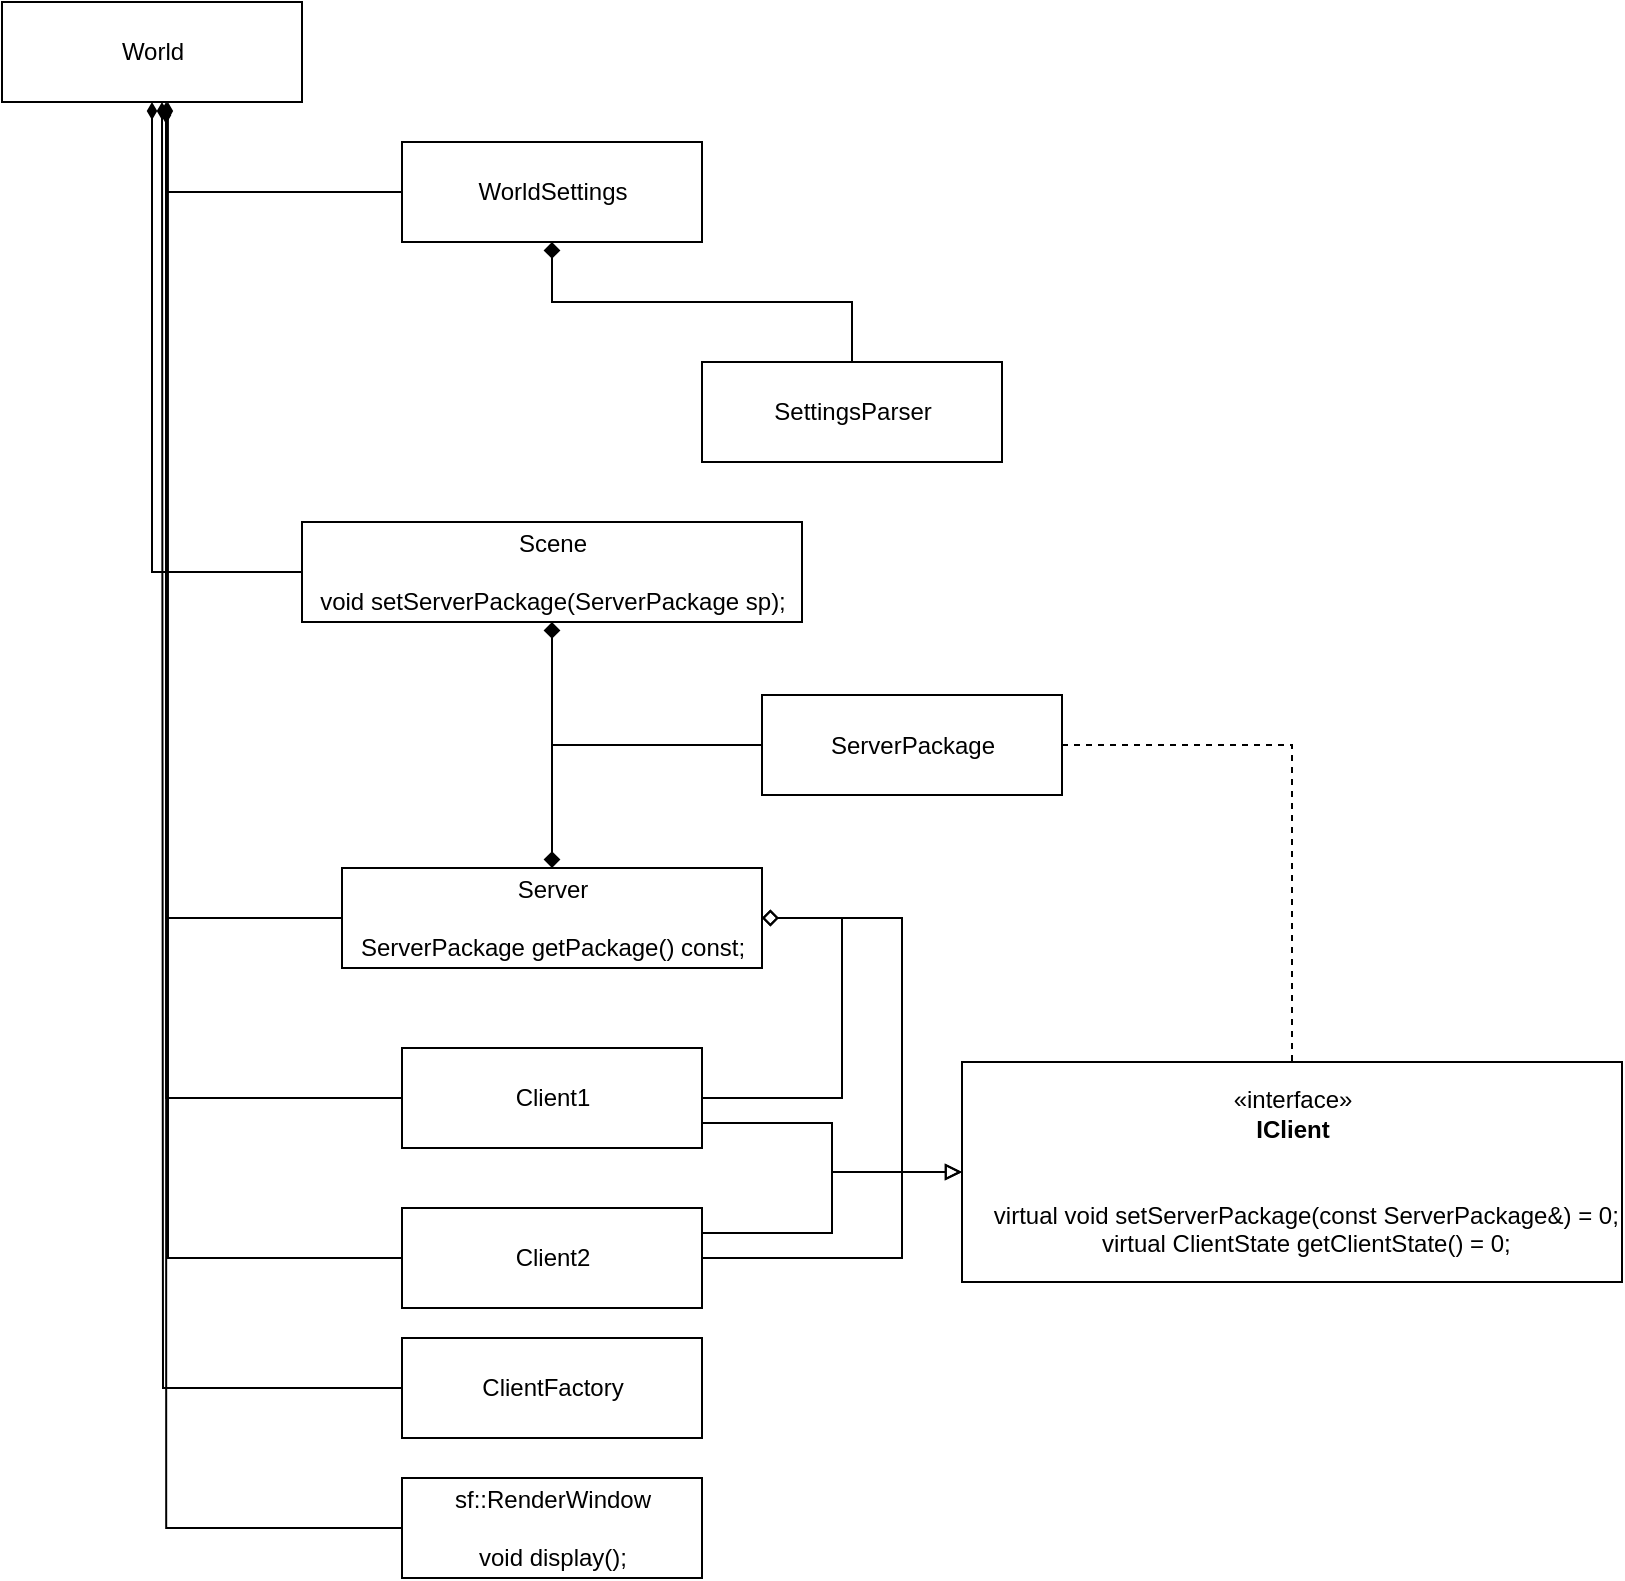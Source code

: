 <mxfile version="10.8.0" type="google"><diagram name="Origin" id="9f46799a-70d6-7492-0946-bef42562c5a5"><mxGraphModel dx="1010" dy="501" grid="1" gridSize="10" guides="1" tooltips="1" connect="1" arrows="1" fold="1" page="1" pageScale="1" pageWidth="2336" pageHeight="1654" background="#ffffff" math="0" shadow="0"><root><mxCell id="0"/><mxCell id="1" parent="0"/><mxCell id="dNH7GZE4fNzEl83vKm82-6" value="World" style="html=1;" parent="1" vertex="1"><mxGeometry x="40" y="30" width="150" height="50" as="geometry"/></mxCell><mxCell id="dNH7GZE4fNzEl83vKm82-28" style="edgeStyle=orthogonalEdgeStyle;rounded=0;orthogonalLoop=1;jettySize=auto;html=1;entryX=0.547;entryY=1.02;entryDx=0;entryDy=0;entryPerimeter=0;startArrow=none;startFill=0;endArrow=diamondThin;endFill=1;" parent="1" source="dNH7GZE4fNzEl83vKm82-7" target="dNH7GZE4fNzEl83vKm82-6" edge="1"><mxGeometry relative="1" as="geometry"/></mxCell><mxCell id="dNH7GZE4fNzEl83vKm82-7" value="WorldSettings&lt;br&gt;" style="html=1;" parent="1" vertex="1"><mxGeometry x="240" y="100" width="150" height="50" as="geometry"/></mxCell><mxCell id="dNH7GZE4fNzEl83vKm82-27" style="edgeStyle=orthogonalEdgeStyle;rounded=0;orthogonalLoop=1;jettySize=auto;html=1;entryX=0.547;entryY=1.02;entryDx=0;entryDy=0;entryPerimeter=0;startArrow=none;startFill=0;endArrow=diamondThin;endFill=1;" parent="1" source="dNH7GZE4fNzEl83vKm82-11" target="dNH7GZE4fNzEl83vKm82-6" edge="1"><mxGeometry relative="1" as="geometry"/></mxCell><mxCell id="dNH7GZE4fNzEl83vKm82-11" value="Server&lt;br&gt;&lt;br&gt;&lt;span style=&quot;background-color: rgb(255 , 255 , 255)&quot;&gt;ServerPackage &lt;/span&gt;getPackage() const;&lt;br&gt;" style="html=1;" parent="1" vertex="1"><mxGeometry x="210" y="463" width="210" height="50" as="geometry"/></mxCell><mxCell id="dNH7GZE4fNzEl83vKm82-39" style="edgeStyle=orthogonalEdgeStyle;rounded=0;orthogonalLoop=1;jettySize=auto;html=1;exitX=0;exitY=0.5;exitDx=0;exitDy=0;entryX=0.547;entryY=1.04;entryDx=0;entryDy=0;entryPerimeter=0;startArrow=none;startFill=0;endArrow=diamondThin;endFill=1;" parent="1" source="dNH7GZE4fNzEl83vKm82-12" target="dNH7GZE4fNzEl83vKm82-6" edge="1"><mxGeometry relative="1" as="geometry"/></mxCell><mxCell id="dNH7GZE4fNzEl83vKm82-12" value="&lt;div&gt;sf::RenderWindow&lt;br&gt;&lt;/div&gt;&lt;div&gt;&lt;br&gt;&lt;/div&gt;&lt;div&gt;void display();&lt;br&gt;&lt;/div&gt;" style="html=1;" parent="1" vertex="1"><mxGeometry x="240" y="768" width="150" height="50" as="geometry"/></mxCell><mxCell id="dNH7GZE4fNzEl83vKm82-40" style="edgeStyle=orthogonalEdgeStyle;rounded=0;orthogonalLoop=1;jettySize=auto;html=1;exitX=0;exitY=0.5;exitDx=0;exitDy=0;startArrow=none;startFill=0;endArrow=diamondThin;endFill=1;" parent="1" source="dNH7GZE4fNzEl83vKm82-13" edge="1"><mxGeometry relative="1" as="geometry"><mxPoint x="120" y="80" as="targetPoint"/></mxGeometry></mxCell><mxCell id="dNH7GZE4fNzEl83vKm82-13" value="&lt;div&gt;ClientFactory&lt;br&gt;&lt;/div&gt;" style="html=1;" parent="1" vertex="1"><mxGeometry x="240" y="698" width="150" height="50" as="geometry"/></mxCell><mxCell id="dNH7GZE4fNzEl83vKm82-29" style="edgeStyle=orthogonalEdgeStyle;rounded=0;orthogonalLoop=1;jettySize=auto;html=1;entryX=0.547;entryY=1;entryDx=0;entryDy=0;startArrow=none;startFill=0;entryPerimeter=0;endArrow=diamondThin;endFill=1;" parent="1" source="dNH7GZE4fNzEl83vKm82-14" target="dNH7GZE4fNzEl83vKm82-6" edge="1"><mxGeometry relative="1" as="geometry"/></mxCell><mxCell id="dNH7GZE4fNzEl83vKm82-41" style="edgeStyle=orthogonalEdgeStyle;rounded=0;orthogonalLoop=1;jettySize=auto;html=1;exitX=0;exitY=0.5;exitDx=0;exitDy=0;entryX=0.5;entryY=1;entryDx=0;entryDy=0;startArrow=none;startFill=0;endArrow=diamondThin;endFill=1;" parent="1" source="dNH7GZE4fNzEl83vKm82-15" target="dNH7GZE4fNzEl83vKm82-6" edge="1"><mxGeometry relative="1" as="geometry"/></mxCell><mxCell id="dNH7GZE4fNzEl83vKm82-15" value="&lt;div&gt;Scene&lt;br&gt;&lt;/div&gt;&lt;div&gt;&lt;br&gt;&lt;/div&gt;&lt;div&gt;void setServerPackage(&lt;span style=&quot;background-color: rgb(255 , 255 , 255)&quot;&gt;ServerPackage &lt;/span&gt;sp);&lt;br&gt;&lt;/div&gt;" style="html=1;" parent="1" vertex="1"><mxGeometry x="190" y="290" width="250" height="50" as="geometry"/></mxCell><mxCell id="dNH7GZE4fNzEl83vKm82-26" style="edgeStyle=orthogonalEdgeStyle;rounded=0;orthogonalLoop=1;jettySize=auto;html=1;entryX=0.5;entryY=1;entryDx=0;entryDy=0;startArrow=none;startFill=0;endArrow=diamond;endFill=1;" parent="1" source="dNH7GZE4fNzEl83vKm82-18" target="dNH7GZE4fNzEl83vKm82-7" edge="1"><mxGeometry relative="1" as="geometry"/></mxCell><mxCell id="dNH7GZE4fNzEl83vKm82-18" value="SettingsParser&lt;br&gt;" style="html=1;" parent="1" vertex="1"><mxGeometry x="390" y="210" width="150" height="50" as="geometry"/></mxCell><mxCell id="dNH7GZE4fNzEl83vKm82-32" style="edgeStyle=orthogonalEdgeStyle;rounded=0;orthogonalLoop=1;jettySize=auto;html=1;entryX=0.553;entryY=1;entryDx=0;entryDy=0;entryPerimeter=0;startArrow=none;startFill=0;endArrow=diamondThin;endFill=1;" parent="1" source="dNH7GZE4fNzEl83vKm82-31" target="dNH7GZE4fNzEl83vKm82-6" edge="1"><mxGeometry relative="1" as="geometry"/></mxCell><mxCell id="dNH7GZE4fNzEl83vKm82-45" style="edgeStyle=orthogonalEdgeStyle;rounded=0;orthogonalLoop=1;jettySize=auto;html=1;exitX=1;exitY=0.5;exitDx=0;exitDy=0;entryX=1;entryY=0.5;entryDx=0;entryDy=0;startArrow=none;startFill=0;endArrow=diamond;endFill=0;" parent="1" source="dNH7GZE4fNzEl83vKm82-31" target="dNH7GZE4fNzEl83vKm82-11" edge="1"><mxGeometry relative="1" as="geometry"><Array as="points"><mxPoint x="490" y="658"/><mxPoint x="490" y="488"/></Array></mxGeometry></mxCell><mxCell id="dNH7GZE4fNzEl83vKm82-31" value="&lt;div&gt;Client2&lt;/div&gt;" style="html=1;" parent="1" vertex="1"><mxGeometry x="240" y="633" width="150" height="50" as="geometry"/></mxCell><mxCell id="dNH7GZE4fNzEl83vKm82-44" style="edgeStyle=orthogonalEdgeStyle;rounded=0;orthogonalLoop=1;jettySize=auto;html=1;exitX=1;exitY=0.5;exitDx=0;exitDy=0;entryX=1;entryY=0.5;entryDx=0;entryDy=0;startArrow=none;startFill=0;endArrow=diamond;endFill=0;" parent="1" source="dNH7GZE4fNzEl83vKm82-14" target="dNH7GZE4fNzEl83vKm82-11" edge="1"><mxGeometry relative="1" as="geometry"><Array as="points"><mxPoint x="460" y="578"/><mxPoint x="460" y="488"/></Array></mxGeometry></mxCell><mxCell id="dNH7GZE4fNzEl83vKm82-14" value="&lt;div&gt;Client1&lt;/div&gt;" style="html=1;" parent="1" vertex="1"><mxGeometry x="240" y="553" width="150" height="50" as="geometry"/></mxCell><mxCell id="dNH7GZE4fNzEl83vKm82-43" style="edgeStyle=orthogonalEdgeStyle;rounded=0;orthogonalLoop=1;jettySize=auto;html=1;exitX=0;exitY=0.5;exitDx=0;exitDy=0;entryX=0.5;entryY=0;entryDx=0;entryDy=0;startArrow=none;startFill=0;endArrow=diamond;endFill=1;" parent="1" source="dNH7GZE4fNzEl83vKm82-42" target="dNH7GZE4fNzEl83vKm82-11" edge="1"><mxGeometry relative="1" as="geometry"/></mxCell><mxCell id="dNH7GZE4fNzEl83vKm82-46" style="edgeStyle=orthogonalEdgeStyle;rounded=0;orthogonalLoop=1;jettySize=auto;html=1;exitX=0;exitY=0.5;exitDx=0;exitDy=0;entryX=0.5;entryY=1;entryDx=0;entryDy=0;startArrow=none;startFill=0;endArrow=diamond;endFill=1;" parent="1" source="dNH7GZE4fNzEl83vKm82-42" target="dNH7GZE4fNzEl83vKm82-15" edge="1"><mxGeometry relative="1" as="geometry"/></mxCell><mxCell id="uNnMZIao-jZGZwflNA9a-5" style="edgeStyle=orthogonalEdgeStyle;rounded=0;orthogonalLoop=1;jettySize=auto;html=1;exitX=1;exitY=0.5;exitDx=0;exitDy=0;entryX=0.5;entryY=0;entryDx=0;entryDy=0;startArrow=none;startFill=0;endArrow=none;endFill=0;dashed=1;" parent="1" source="dNH7GZE4fNzEl83vKm82-42" target="uNnMZIao-jZGZwflNA9a-2" edge="1"><mxGeometry relative="1" as="geometry"/></mxCell><mxCell id="dNH7GZE4fNzEl83vKm82-42" value="ServerPackage&lt;br&gt;" style="html=1;" parent="1" vertex="1"><mxGeometry x="420" y="376.5" width="150" height="50" as="geometry"/></mxCell><mxCell id="uNnMZIao-jZGZwflNA9a-3" style="edgeStyle=orthogonalEdgeStyle;rounded=0;orthogonalLoop=1;jettySize=auto;html=1;exitX=0;exitY=0.5;exitDx=0;exitDy=0;entryX=1;entryY=0.75;entryDx=0;entryDy=0;endArrow=none;endFill=0;startArrow=block;startFill=0;" parent="1" source="uNnMZIao-jZGZwflNA9a-2" target="dNH7GZE4fNzEl83vKm82-14" edge="1"><mxGeometry relative="1" as="geometry"/></mxCell><mxCell id="uNnMZIao-jZGZwflNA9a-4" style="edgeStyle=orthogonalEdgeStyle;rounded=0;orthogonalLoop=1;jettySize=auto;html=1;entryX=1;entryY=0.25;entryDx=0;entryDy=0;endArrow=none;endFill=0;startArrow=block;startFill=0;" parent="1" source="uNnMZIao-jZGZwflNA9a-2" target="dNH7GZE4fNzEl83vKm82-31" edge="1"><mxGeometry relative="1" as="geometry"/></mxCell><mxCell id="uNnMZIao-jZGZwflNA9a-2" value="«interface»&lt;br&gt;&lt;b&gt;IClient&lt;br&gt;&lt;/b&gt;&lt;br&gt;&lt;div&gt;&lt;br&gt;&lt;/div&gt;&lt;div&gt;&amp;nbsp; &amp;nbsp; virtual void setServerPackage(const &lt;span style=&quot;background-color: rgb(255 , 255 , 255)&quot;&gt;ServerPackage&lt;/span&gt;&amp;amp;) = 0;&lt;/div&gt;&lt;div&gt;&amp;nbsp; &amp;nbsp; virtual ClientState getClientState() = 0;&lt;/div&gt;" style="html=1;" parent="1" vertex="1"><mxGeometry x="520" y="560" width="330" height="110" as="geometry"/></mxCell></root></mxGraphModel></diagram><diagram name="Move Clients to Core" id="YdyI2ZaxEg6ymCoLdRib"><mxGraphModel dx="3490" dy="734" grid="1" gridSize="10" guides="1" tooltips="1" connect="1" arrows="1" fold="1" page="1" pageScale="1" pageWidth="2336" pageHeight="1654" background="#ffffff" math="0" shadow="0"><root><mxCell id="KDhBWZYQcgVVjDtgzrfD-0"/><mxCell id="KDhBWZYQcgVVjDtgzrfD-1" parent="KDhBWZYQcgVVjDtgzrfD-0"/><mxCell id="KDhBWZYQcgVVjDtgzrfD-2" value="World" style="html=1;" parent="KDhBWZYQcgVVjDtgzrfD-1" vertex="1"><mxGeometry x="-10" y="30" width="150" height="50" as="geometry"/></mxCell><mxCell id="KDhBWZYQcgVVjDtgzrfD-3" style="edgeStyle=orthogonalEdgeStyle;rounded=0;orthogonalLoop=1;jettySize=auto;html=1;entryX=0.5;entryY=1;entryDx=0;entryDy=0;startArrow=none;startFill=0;endArrow=diamondThin;endFill=1;" parent="KDhBWZYQcgVVjDtgzrfD-1" source="KDhBWZYQcgVVjDtgzrfD-4" target="KDhBWZYQcgVVjDtgzrfD-2" edge="1"><mxGeometry relative="1" as="geometry"/></mxCell><mxCell id="KDhBWZYQcgVVjDtgzrfD-4" value="WorldSettings&lt;br&gt;" style="html=1;" parent="KDhBWZYQcgVVjDtgzrfD-1" vertex="1"><mxGeometry x="240" y="100" width="150" height="50" as="geometry"/></mxCell><mxCell id="KDhBWZYQcgVVjDtgzrfD-5" style="edgeStyle=orthogonalEdgeStyle;rounded=0;orthogonalLoop=1;jettySize=auto;html=1;entryX=0.5;entryY=1;entryDx=0;entryDy=0;startArrow=none;startFill=0;endArrow=diamondThin;endFill=1;" parent="KDhBWZYQcgVVjDtgzrfD-1" source="KDhBWZYQcgVVjDtgzrfD-6" target="KDhBWZYQcgVVjDtgzrfD-2" edge="1"><mxGeometry relative="1" as="geometry"><Array as="points"><mxPoint x="65" y="488"/></Array></mxGeometry></mxCell><mxCell id="KDhBWZYQcgVVjDtgzrfD-6" value="Core&lt;br&gt;&lt;div&gt;&lt;br&gt;&lt;/div&gt;&lt;div&gt;&amp;nbsp; &amp;nbsp; WorldState getUpdatedWorldState() const;&lt;/div&gt;" style="html=1;fillColor=#fff2cc;strokeColor=#d6b656;" parent="KDhBWZYQcgVVjDtgzrfD-1" vertex="1"><mxGeometry x="180" y="463" width="270" height="50" as="geometry"/></mxCell><mxCell id="KDhBWZYQcgVVjDtgzrfD-7" style="edgeStyle=orthogonalEdgeStyle;rounded=0;orthogonalLoop=1;jettySize=auto;html=1;exitX=0;exitY=0.5;exitDx=0;exitDy=0;entryX=0.5;entryY=1;entryDx=0;entryDy=0;startArrow=none;startFill=0;endArrow=diamondThin;endFill=1;" parent="KDhBWZYQcgVVjDtgzrfD-1" source="KDhBWZYQcgVVjDtgzrfD-8" target="KDhBWZYQcgVVjDtgzrfD-2" edge="1"><mxGeometry relative="1" as="geometry"/></mxCell><mxCell id="KDhBWZYQcgVVjDtgzrfD-8" value="&lt;div&gt;sf::RenderWindow&lt;br&gt;&lt;/div&gt;&lt;div&gt;&lt;br&gt;&lt;/div&gt;&lt;div&gt;void display();&lt;br&gt;&lt;/div&gt;" style="html=1;" parent="KDhBWZYQcgVVjDtgzrfD-1" vertex="1"><mxGeometry x="240" y="835" width="150" height="50" as="geometry"/></mxCell><mxCell id="KDhBWZYQcgVVjDtgzrfD-9" style="edgeStyle=orthogonalEdgeStyle;rounded=0;orthogonalLoop=1;jettySize=auto;html=1;exitX=0;exitY=0.5;exitDx=0;exitDy=0;startArrow=none;startFill=0;endArrow=diamondThin;endFill=1;" parent="KDhBWZYQcgVVjDtgzrfD-1" source="KDhBWZYQcgVVjDtgzrfD-10" target="KDhBWZYQcgVVjDtgzrfD-6" edge="1"><mxGeometry relative="1" as="geometry"><mxPoint x="120" y="80" as="targetPoint"/><Array as="points"><mxPoint x="160" y="723"/></Array></mxGeometry></mxCell><mxCell id="KDhBWZYQcgVVjDtgzrfD-10" value="&lt;div&gt;ClientFactory&lt;br&gt;&lt;/div&gt;" style="html=1;" parent="KDhBWZYQcgVVjDtgzrfD-1" vertex="1"><mxGeometry x="240" y="698" width="150" height="50" as="geometry"/></mxCell><mxCell id="KDhBWZYQcgVVjDtgzrfD-12" style="edgeStyle=orthogonalEdgeStyle;rounded=0;orthogonalLoop=1;jettySize=auto;html=1;exitX=0;exitY=0.5;exitDx=0;exitDy=0;entryX=0.5;entryY=1;entryDx=0;entryDy=0;startArrow=none;startFill=0;endArrow=diamondThin;endFill=1;" parent="KDhBWZYQcgVVjDtgzrfD-1" source="KDhBWZYQcgVVjDtgzrfD-13" target="KDhBWZYQcgVVjDtgzrfD-2" edge="1"><mxGeometry relative="1" as="geometry"/></mxCell><mxCell id="KDhBWZYQcgVVjDtgzrfD-13" value="&lt;div&gt;Scene&lt;br&gt;&lt;/div&gt;&lt;div&gt;&lt;br&gt;&lt;/div&gt;&lt;div&gt;void setWorldState(WorldState worldState);&lt;br&gt;&lt;/div&gt;" style="html=1;" parent="KDhBWZYQcgVVjDtgzrfD-1" vertex="1"><mxGeometry x="190" y="238.5" width="250" height="50" as="geometry"/></mxCell><mxCell id="KDhBWZYQcgVVjDtgzrfD-14" style="edgeStyle=orthogonalEdgeStyle;rounded=0;orthogonalLoop=1;jettySize=auto;html=1;entryX=1;entryY=0.5;entryDx=0;entryDy=0;startArrow=none;startFill=0;endArrow=diamond;endFill=1;" parent="KDhBWZYQcgVVjDtgzrfD-1" source="KDhBWZYQcgVVjDtgzrfD-15" target="KDhBWZYQcgVVjDtgzrfD-4" edge="1"><mxGeometry relative="1" as="geometry"/></mxCell><mxCell id="KDhBWZYQcgVVjDtgzrfD-15" value="SettingsParser&lt;br&gt;" style="html=1;" parent="KDhBWZYQcgVVjDtgzrfD-1" vertex="1"><mxGeometry x="470" y="100" width="150" height="50" as="geometry"/></mxCell><mxCell id="KDhBWZYQcgVVjDtgzrfD-17" style="edgeStyle=orthogonalEdgeStyle;rounded=0;orthogonalLoop=1;jettySize=auto;html=1;exitX=1;exitY=0.5;exitDx=0;exitDy=0;entryX=1;entryY=0.5;entryDx=0;entryDy=0;startArrow=none;startFill=0;endArrow=diamond;endFill=1;" parent="KDhBWZYQcgVVjDtgzrfD-1" source="KDhBWZYQcgVVjDtgzrfD-18" target="KDhBWZYQcgVVjDtgzrfD-6" edge="1"><mxGeometry relative="1" as="geometry"><Array as="points"><mxPoint x="640" y="658"/><mxPoint x="640" y="488"/></Array></mxGeometry></mxCell><mxCell id="KDhBWZYQcgVVjDtgzrfD-18" value="&lt;div&gt;Client2&lt;/div&gt;" style="html=1;" parent="KDhBWZYQcgVVjDtgzrfD-1" vertex="1"><mxGeometry x="240" y="633" width="150" height="50" as="geometry"/></mxCell><mxCell id="KDhBWZYQcgVVjDtgzrfD-19" style="edgeStyle=orthogonalEdgeStyle;rounded=0;orthogonalLoop=1;jettySize=auto;html=1;exitX=1;exitY=0.5;exitDx=0;exitDy=0;entryX=1;entryY=0.5;entryDx=0;entryDy=0;startArrow=none;startFill=0;endArrow=diamond;endFill=1;" parent="KDhBWZYQcgVVjDtgzrfD-1" source="KDhBWZYQcgVVjDtgzrfD-20" target="KDhBWZYQcgVVjDtgzrfD-6" edge="1"><mxGeometry relative="1" as="geometry"><Array as="points"><mxPoint x="571" y="578"/><mxPoint x="571" y="488"/></Array></mxGeometry></mxCell><mxCell id="KDhBWZYQcgVVjDtgzrfD-20" value="&lt;div&gt;Client1&lt;/div&gt;" style="html=1;" parent="KDhBWZYQcgVVjDtgzrfD-1" vertex="1"><mxGeometry x="240" y="553" width="150" height="50" as="geometry"/></mxCell><mxCell id="KDhBWZYQcgVVjDtgzrfD-21" style="edgeStyle=orthogonalEdgeStyle;rounded=0;orthogonalLoop=1;jettySize=auto;html=1;exitX=0;exitY=0.5;exitDx=0;exitDy=0;entryX=0.5;entryY=0;entryDx=0;entryDy=0;startArrow=none;startFill=0;endArrow=diamond;endFill=1;" parent="KDhBWZYQcgVVjDtgzrfD-1" source="KDhBWZYQcgVVjDtgzrfD-24" target="KDhBWZYQcgVVjDtgzrfD-6" edge="1"><mxGeometry relative="1" as="geometry"/></mxCell><mxCell id="KDhBWZYQcgVVjDtgzrfD-22" style="edgeStyle=orthogonalEdgeStyle;rounded=0;orthogonalLoop=1;jettySize=auto;html=1;exitX=0;exitY=0.5;exitDx=0;exitDy=0;entryX=0.5;entryY=1;entryDx=0;entryDy=0;startArrow=none;startFill=0;endArrow=diamond;endFill=1;" parent="KDhBWZYQcgVVjDtgzrfD-1" source="KDhBWZYQcgVVjDtgzrfD-24" target="KDhBWZYQcgVVjDtgzrfD-13" edge="1"><mxGeometry relative="1" as="geometry"/></mxCell><mxCell id="KDhBWZYQcgVVjDtgzrfD-23" style="edgeStyle=orthogonalEdgeStyle;rounded=0;orthogonalLoop=1;jettySize=auto;html=1;exitX=1;exitY=0.5;exitDx=0;exitDy=0;entryX=0.5;entryY=0;entryDx=0;entryDy=0;startArrow=none;startFill=0;endArrow=none;endFill=0;dashed=1;" parent="KDhBWZYQcgVVjDtgzrfD-1" source="KDhBWZYQcgVVjDtgzrfD-24" target="KDhBWZYQcgVVjDtgzrfD-27" edge="1"><mxGeometry relative="1" as="geometry"/></mxCell><mxCell id="KDhBWZYQcgVVjDtgzrfD-24" value="WorldState&lt;br&gt;" style="html=1;fillColor=#fff2cc;strokeColor=#d6b656;" parent="KDhBWZYQcgVVjDtgzrfD-1" vertex="1"><mxGeometry x="510" y="350" width="150" height="50" as="geometry"/></mxCell><mxCell id="KDhBWZYQcgVVjDtgzrfD-25" style="edgeStyle=orthogonalEdgeStyle;rounded=0;orthogonalLoop=1;jettySize=auto;html=1;exitX=0;exitY=0.5;exitDx=0;exitDy=0;entryX=1;entryY=0.75;entryDx=0;entryDy=0;endArrow=none;endFill=0;startArrow=block;startFill=0;" parent="KDhBWZYQcgVVjDtgzrfD-1" source="KDhBWZYQcgVVjDtgzrfD-27" target="KDhBWZYQcgVVjDtgzrfD-20" edge="1"><mxGeometry relative="1" as="geometry"><Array as="points"><mxPoint x="611" y="615"/><mxPoint x="611" y="591"/></Array></mxGeometry></mxCell><mxCell id="KDhBWZYQcgVVjDtgzrfD-26" style="edgeStyle=orthogonalEdgeStyle;rounded=0;orthogonalLoop=1;jettySize=auto;html=1;entryX=1;entryY=0.25;entryDx=0;entryDy=0;endArrow=none;endFill=0;startArrow=block;startFill=0;" parent="KDhBWZYQcgVVjDtgzrfD-1" source="KDhBWZYQcgVVjDtgzrfD-27" target="KDhBWZYQcgVVjDtgzrfD-18" edge="1"><mxGeometry relative="1" as="geometry"><Array as="points"><mxPoint x="611" y="615"/><mxPoint x="611" y="645"/></Array></mxGeometry></mxCell><mxCell id="KDhBWZYQcgVVjDtgzrfD-27" value="«interface»&lt;br&gt;&lt;b&gt;IClient&lt;/b&gt;&lt;br&gt;&lt;div&gt;&lt;div&gt;&lt;br&gt;&lt;/div&gt;&lt;div&gt;&amp;nbsp; &amp;nbsp; virtual void setWorldState(const WorldState&amp;amp;) = 0;&lt;/div&gt;&lt;div&gt;&amp;nbsp; &amp;nbsp; virtual ClientState getClientState() = 0;&lt;/div&gt;&lt;/div&gt;" style="html=1;" parent="KDhBWZYQcgVVjDtgzrfD-1" vertex="1"><mxGeometry x="670" y="570" width="330" height="90" as="geometry"/></mxCell></root></mxGraphModel></diagram><diagram name="Move RenderWindow to Scene" id="62hTicASmMKT0Rb8xpQu"><mxGraphModel dx="3490" dy="734" grid="1" gridSize="10" guides="1" tooltips="1" connect="1" arrows="1" fold="1" page="1" pageScale="1" pageWidth="2336" pageHeight="1654" background="#ffffff" math="0" shadow="0"><root><mxCell id="7S9HKPQoUADIXnIjdJxL-0"/><mxCell id="7S9HKPQoUADIXnIjdJxL-1" parent="7S9HKPQoUADIXnIjdJxL-0"/><mxCell id="7S9HKPQoUADIXnIjdJxL-2" value="World" style="html=1;" parent="7S9HKPQoUADIXnIjdJxL-1" vertex="1"><mxGeometry x="-10" y="30" width="150" height="50" as="geometry"/></mxCell><mxCell id="7S9HKPQoUADIXnIjdJxL-3" style="edgeStyle=orthogonalEdgeStyle;rounded=0;orthogonalLoop=1;jettySize=auto;html=1;entryX=0.5;entryY=1;entryDx=0;entryDy=0;startArrow=none;startFill=0;endArrow=diamondThin;endFill=1;" parent="7S9HKPQoUADIXnIjdJxL-1" source="7S9HKPQoUADIXnIjdJxL-4" target="7S9HKPQoUADIXnIjdJxL-2" edge="1"><mxGeometry relative="1" as="geometry"/></mxCell><mxCell id="7S9HKPQoUADIXnIjdJxL-4" value="WorldSettings&lt;br&gt;" style="html=1;" parent="7S9HKPQoUADIXnIjdJxL-1" vertex="1"><mxGeometry x="190" y="100" width="250" height="50" as="geometry"/></mxCell><mxCell id="7S9HKPQoUADIXnIjdJxL-5" style="edgeStyle=orthogonalEdgeStyle;rounded=0;orthogonalLoop=1;jettySize=auto;html=1;entryX=0.5;entryY=1;entryDx=0;entryDy=0;startArrow=none;startFill=0;endArrow=diamondThin;endFill=1;" parent="7S9HKPQoUADIXnIjdJxL-1" source="7S9HKPQoUADIXnIjdJxL-6" target="7S9HKPQoUADIXnIjdJxL-2" edge="1"><mxGeometry relative="1" as="geometry"><Array as="points"><mxPoint x="65" y="488"/></Array></mxGeometry></mxCell><mxCell id="7S9HKPQoUADIXnIjdJxL-6" value="Core&lt;br&gt;&lt;div&gt;&lt;br&gt;&lt;/div&gt;&lt;div&gt;&amp;nbsp; &amp;nbsp; WorldState getUpdatedWorldState() const;&lt;/div&gt;" style="html=1;" parent="7S9HKPQoUADIXnIjdJxL-1" vertex="1"><mxGeometry x="180" y="463" width="270" height="50" as="geometry"/></mxCell><mxCell id="7S9HKPQoUADIXnIjdJxL-7" style="edgeStyle=orthogonalEdgeStyle;rounded=0;orthogonalLoop=1;jettySize=auto;html=1;exitX=0;exitY=0.5;exitDx=0;exitDy=0;startArrow=none;startFill=0;endArrow=diamondThin;endFill=1;" parent="7S9HKPQoUADIXnIjdJxL-1" source="7S9HKPQoUADIXnIjdJxL-8" edge="1"><mxGeometry relative="1" as="geometry"><mxPoint x="315" y="250" as="targetPoint"/></mxGeometry></mxCell><mxCell id="7S9HKPQoUADIXnIjdJxL-8" value="&lt;div&gt;sf::RenderWindow&lt;br&gt;&lt;/div&gt;&lt;div&gt;&lt;br&gt;&lt;/div&gt;&lt;div&gt;void display();&lt;br&gt;&lt;/div&gt;" style="html=1;fillColor=#fff2cc;strokeColor=#d6b656;" parent="7S9HKPQoUADIXnIjdJxL-1" vertex="1"><mxGeometry x="510" y="263.5" width="150" height="50" as="geometry"/></mxCell><mxCell id="7S9HKPQoUADIXnIjdJxL-9" style="edgeStyle=orthogonalEdgeStyle;rounded=0;orthogonalLoop=1;jettySize=auto;html=1;exitX=0;exitY=0.5;exitDx=0;exitDy=0;startArrow=none;startFill=0;endArrow=diamondThin;endFill=1;" parent="7S9HKPQoUADIXnIjdJxL-1" source="7S9HKPQoUADIXnIjdJxL-10" target="7S9HKPQoUADIXnIjdJxL-6" edge="1"><mxGeometry relative="1" as="geometry"><mxPoint x="120" y="80" as="targetPoint"/><Array as="points"><mxPoint x="160" y="723"/></Array></mxGeometry></mxCell><mxCell id="7S9HKPQoUADIXnIjdJxL-10" value="&lt;div&gt;ClientFactory&lt;br&gt;&lt;/div&gt;" style="html=1;" parent="7S9HKPQoUADIXnIjdJxL-1" vertex="1"><mxGeometry x="240" y="698" width="150" height="50" as="geometry"/></mxCell><mxCell id="7S9HKPQoUADIXnIjdJxL-11" style="edgeStyle=orthogonalEdgeStyle;rounded=0;orthogonalLoop=1;jettySize=auto;html=1;exitX=0;exitY=0.5;exitDx=0;exitDy=0;entryX=0.5;entryY=1;entryDx=0;entryDy=0;startArrow=none;startFill=0;endArrow=diamondThin;endFill=1;" parent="7S9HKPQoUADIXnIjdJxL-1" source="7S9HKPQoUADIXnIjdJxL-12" target="7S9HKPQoUADIXnIjdJxL-2" edge="1"><mxGeometry relative="1" as="geometry"/></mxCell><mxCell id="7S9HKPQoUADIXnIjdJxL-12" value="&lt;div&gt;Scene&lt;br&gt;&lt;/div&gt;&lt;div&gt;&lt;br&gt;&lt;/div&gt;&lt;div&gt;void setWorldState(WorldState worldState);&lt;br&gt;&lt;/div&gt;" style="html=1;" parent="7S9HKPQoUADIXnIjdJxL-1" vertex="1"><mxGeometry x="190" y="200" width="250" height="50" as="geometry"/></mxCell><mxCell id="7S9HKPQoUADIXnIjdJxL-13" style="edgeStyle=orthogonalEdgeStyle;rounded=0;orthogonalLoop=1;jettySize=auto;html=1;entryX=1;entryY=0.5;entryDx=0;entryDy=0;startArrow=none;startFill=0;endArrow=diamond;endFill=1;" parent="7S9HKPQoUADIXnIjdJxL-1" source="7S9HKPQoUADIXnIjdJxL-14" target="7S9HKPQoUADIXnIjdJxL-4" edge="1"><mxGeometry relative="1" as="geometry"/></mxCell><mxCell id="7S9HKPQoUADIXnIjdJxL-14" value="SettingsParser&lt;br&gt;" style="html=1;" parent="7S9HKPQoUADIXnIjdJxL-1" vertex="1"><mxGeometry x="470" y="100" width="150" height="50" as="geometry"/></mxCell><mxCell id="7S9HKPQoUADIXnIjdJxL-15" style="edgeStyle=orthogonalEdgeStyle;rounded=0;orthogonalLoop=1;jettySize=auto;html=1;exitX=1;exitY=0.5;exitDx=0;exitDy=0;entryX=1;entryY=0.5;entryDx=0;entryDy=0;startArrow=none;startFill=0;endArrow=diamond;endFill=1;" parent="7S9HKPQoUADIXnIjdJxL-1" source="7S9HKPQoUADIXnIjdJxL-16" target="7S9HKPQoUADIXnIjdJxL-6" edge="1"><mxGeometry relative="1" as="geometry"><Array as="points"><mxPoint x="640" y="658"/><mxPoint x="640" y="488"/></Array></mxGeometry></mxCell><mxCell id="7S9HKPQoUADIXnIjdJxL-16" value="&lt;div&gt;Client2&lt;/div&gt;" style="html=1;" parent="7S9HKPQoUADIXnIjdJxL-1" vertex="1"><mxGeometry x="240" y="633" width="150" height="50" as="geometry"/></mxCell><mxCell id="7S9HKPQoUADIXnIjdJxL-17" style="edgeStyle=orthogonalEdgeStyle;rounded=0;orthogonalLoop=1;jettySize=auto;html=1;exitX=1;exitY=0.5;exitDx=0;exitDy=0;entryX=1;entryY=0.5;entryDx=0;entryDy=0;startArrow=none;startFill=0;endArrow=diamond;endFill=1;" parent="7S9HKPQoUADIXnIjdJxL-1" source="7S9HKPQoUADIXnIjdJxL-18" target="7S9HKPQoUADIXnIjdJxL-6" edge="1"><mxGeometry relative="1" as="geometry"><Array as="points"><mxPoint x="571" y="578"/><mxPoint x="571" y="488"/></Array></mxGeometry></mxCell><mxCell id="7S9HKPQoUADIXnIjdJxL-18" value="&lt;div&gt;Client1&lt;/div&gt;" style="html=1;" parent="7S9HKPQoUADIXnIjdJxL-1" vertex="1"><mxGeometry x="240" y="553" width="150" height="50" as="geometry"/></mxCell><mxCell id="7S9HKPQoUADIXnIjdJxL-19" style="edgeStyle=orthogonalEdgeStyle;rounded=0;orthogonalLoop=1;jettySize=auto;html=1;exitX=0;exitY=0.5;exitDx=0;exitDy=0;entryX=0.5;entryY=0;entryDx=0;entryDy=0;startArrow=none;startFill=0;endArrow=diamond;endFill=1;" parent="7S9HKPQoUADIXnIjdJxL-1" source="7S9HKPQoUADIXnIjdJxL-22" target="7S9HKPQoUADIXnIjdJxL-6" edge="1"><mxGeometry relative="1" as="geometry"/></mxCell><mxCell id="7S9HKPQoUADIXnIjdJxL-20" style="edgeStyle=orthogonalEdgeStyle;rounded=0;orthogonalLoop=1;jettySize=auto;html=1;exitX=0;exitY=0.5;exitDx=0;exitDy=0;entryX=0.5;entryY=1;entryDx=0;entryDy=0;startArrow=none;startFill=0;endArrow=diamond;endFill=1;" parent="7S9HKPQoUADIXnIjdJxL-1" source="7S9HKPQoUADIXnIjdJxL-22" target="7S9HKPQoUADIXnIjdJxL-12" edge="1"><mxGeometry relative="1" as="geometry"/></mxCell><mxCell id="7S9HKPQoUADIXnIjdJxL-21" style="edgeStyle=orthogonalEdgeStyle;rounded=0;orthogonalLoop=1;jettySize=auto;html=1;exitX=1;exitY=0.5;exitDx=0;exitDy=0;entryX=0.5;entryY=0;entryDx=0;entryDy=0;startArrow=none;startFill=0;endArrow=none;endFill=0;dashed=1;" parent="7S9HKPQoUADIXnIjdJxL-1" source="7S9HKPQoUADIXnIjdJxL-22" target="7S9HKPQoUADIXnIjdJxL-25" edge="1"><mxGeometry relative="1" as="geometry"/></mxCell><mxCell id="7S9HKPQoUADIXnIjdJxL-22" value="WorldState&lt;br&gt;" style="html=1;" parent="7S9HKPQoUADIXnIjdJxL-1" vertex="1"><mxGeometry x="510" y="350" width="150" height="50" as="geometry"/></mxCell><mxCell id="7S9HKPQoUADIXnIjdJxL-23" style="edgeStyle=orthogonalEdgeStyle;rounded=0;orthogonalLoop=1;jettySize=auto;html=1;exitX=0;exitY=0.5;exitDx=0;exitDy=0;entryX=1;entryY=0.75;entryDx=0;entryDy=0;endArrow=none;endFill=0;startArrow=block;startFill=0;" parent="7S9HKPQoUADIXnIjdJxL-1" source="7S9HKPQoUADIXnIjdJxL-25" target="7S9HKPQoUADIXnIjdJxL-18" edge="1"><mxGeometry relative="1" as="geometry"><Array as="points"><mxPoint x="611" y="615"/><mxPoint x="611" y="591"/></Array></mxGeometry></mxCell><mxCell id="7S9HKPQoUADIXnIjdJxL-24" style="edgeStyle=orthogonalEdgeStyle;rounded=0;orthogonalLoop=1;jettySize=auto;html=1;entryX=1;entryY=0.25;entryDx=0;entryDy=0;endArrow=none;endFill=0;startArrow=block;startFill=0;" parent="7S9HKPQoUADIXnIjdJxL-1" source="7S9HKPQoUADIXnIjdJxL-25" target="7S9HKPQoUADIXnIjdJxL-16" edge="1"><mxGeometry relative="1" as="geometry"><Array as="points"><mxPoint x="611" y="615"/><mxPoint x="611" y="645"/></Array></mxGeometry></mxCell><mxCell id="7S9HKPQoUADIXnIjdJxL-25" value="«interface»&lt;br&gt;&lt;b&gt;IClient&lt;/b&gt;&lt;br&gt;&lt;div&gt;&lt;div&gt;&lt;br&gt;&lt;/div&gt;&lt;div&gt;&amp;nbsp; &amp;nbsp; virtual void setWorldState(const WorldState&amp;amp;) = 0;&lt;/div&gt;&lt;div&gt;&amp;nbsp; &amp;nbsp; virtual ClientState getClientState() = 0;&lt;/div&gt;&lt;/div&gt;" style="html=1;" parent="7S9HKPQoUADIXnIjdJxL-1" vertex="1"><mxGeometry x="670" y="570" width="330" height="90" as="geometry"/></mxCell></root></mxGraphModel></diagram><diagram name="Remove UML Objects" id="5ktYQE1xkaWs725hKH2x"><mxGraphModel dx="3490" dy="734" grid="1" gridSize="10" guides="1" tooltips="1" connect="1" arrows="1" fold="1" page="1" pageScale="1" pageWidth="2336" pageHeight="1654" background="#ffffff" math="0" shadow="0"><root><mxCell id="_5_nbTsxC-DyAsursOzm-0"/><mxCell id="_5_nbTsxC-DyAsursOzm-1" parent="_5_nbTsxC-DyAsursOzm-0"/><mxCell id="RybrK2jRhXEXW8JzW5hC-4" style="edgeStyle=orthogonalEdgeStyle;rounded=0;orthogonalLoop=1;jettySize=auto;html=1;exitX=0.5;exitY=1;exitDx=0;exitDy=0;entryX=0;entryY=0.5;entryDx=0;entryDy=0;startArrow=diamond;startFill=1;endArrow=none;endFill=0;" parent="_5_nbTsxC-DyAsursOzm-1" source="_5_nbTsxC-DyAsursOzm-2" target="_5_nbTsxC-DyAsursOzm-12" edge="1"><mxGeometry relative="1" as="geometry"/></mxCell><mxCell id="RybrK2jRhXEXW8JzW5hC-5" style="edgeStyle=orthogonalEdgeStyle;rounded=0;orthogonalLoop=1;jettySize=auto;html=1;exitX=0.75;exitY=1;exitDx=0;exitDy=0;entryX=0;entryY=0.5;entryDx=0;entryDy=0;startArrow=diamond;startFill=1;endArrow=none;endFill=0;" parent="_5_nbTsxC-DyAsursOzm-1" source="_5_nbTsxC-DyAsursOzm-2" target="_5_nbTsxC-DyAsursOzm-4" edge="1"><mxGeometry relative="1" as="geometry"/></mxCell><mxCell id="RybrK2jRhXEXW8JzW5hC-6" style="edgeStyle=orthogonalEdgeStyle;rounded=0;orthogonalLoop=1;jettySize=auto;html=1;exitX=0.25;exitY=1;exitDx=0;exitDy=0;entryX=0;entryY=0.5;entryDx=0;entryDy=0;startArrow=diamond;startFill=1;endArrow=none;endFill=0;" parent="_5_nbTsxC-DyAsursOzm-1" source="_5_nbTsxC-DyAsursOzm-2" target="_5_nbTsxC-DyAsursOzm-6" edge="1"><mxGeometry relative="1" as="geometry"/></mxCell><mxCell id="_5_nbTsxC-DyAsursOzm-2" value="World" style="html=1;" parent="_5_nbTsxC-DyAsursOzm-1" vertex="1"><mxGeometry x="-10" y="30" width="150" height="50" as="geometry"/></mxCell><mxCell id="_5_nbTsxC-DyAsursOzm-4" value="WorldSettings&lt;br&gt;" style="html=1;" parent="_5_nbTsxC-DyAsursOzm-1" vertex="1"><mxGeometry x="190" y="100" width="250" height="50" as="geometry"/></mxCell><mxCell id="RybrK2jRhXEXW8JzW5hC-0" style="edgeStyle=orthogonalEdgeStyle;rounded=0;orthogonalLoop=1;jettySize=auto;html=1;exitX=1;exitY=0.5;exitDx=0;exitDy=0;entryX=0;entryY=0.5;entryDx=0;entryDy=0;endArrow=none;endFill=0;startArrow=diamond;startFill=1;" parent="_5_nbTsxC-DyAsursOzm-1" source="_5_nbTsxC-DyAsursOzm-6" target="_5_nbTsxC-DyAsursOzm-25" edge="1"><mxGeometry relative="1" as="geometry"/></mxCell><mxCell id="RybrK2jRhXEXW8JzW5hC-1" style="edgeStyle=orthogonalEdgeStyle;rounded=0;orthogonalLoop=1;jettySize=auto;html=1;exitX=1;exitY=0.75;exitDx=0;exitDy=0;entryX=0;entryY=0.5;entryDx=0;entryDy=0;startArrow=diamond;startFill=1;endArrow=none;endFill=0;" parent="_5_nbTsxC-DyAsursOzm-1" source="_5_nbTsxC-DyAsursOzm-6" target="_5_nbTsxC-DyAsursOzm-10" edge="1"><mxGeometry relative="1" as="geometry"/></mxCell><mxCell id="RybrK2jRhXEXW8JzW5hC-7" style="edgeStyle=orthogonalEdgeStyle;rounded=0;orthogonalLoop=1;jettySize=auto;html=1;exitX=1;exitY=0.25;exitDx=0;exitDy=0;entryX=0;entryY=0.75;entryDx=0;entryDy=0;startArrow=diamond;startFill=1;endArrow=none;endFill=0;" parent="_5_nbTsxC-DyAsursOzm-1" source="_5_nbTsxC-DyAsursOzm-6" target="_5_nbTsxC-DyAsursOzm-22" edge="1"><mxGeometry relative="1" as="geometry"/></mxCell><mxCell id="_5_nbTsxC-DyAsursOzm-6" value="Core&lt;br&gt;&lt;div&gt;&lt;br&gt;&lt;/div&gt;&lt;div&gt;&amp;nbsp; &amp;nbsp; WorldState getUpdatedWorldState() const;&lt;/div&gt;" style="html=1;" parent="_5_nbTsxC-DyAsursOzm-1" vertex="1"><mxGeometry x="180" y="427" width="270" height="76" as="geometry"/></mxCell><mxCell id="_5_nbTsxC-DyAsursOzm-7" style="edgeStyle=orthogonalEdgeStyle;rounded=0;orthogonalLoop=1;jettySize=auto;html=1;exitX=0;exitY=0.5;exitDx=0;exitDy=0;startArrow=none;startFill=0;endArrow=diamond;endFill=1;entryX=1;entryY=0.5;entryDx=0;entryDy=0;" parent="_5_nbTsxC-DyAsursOzm-1" source="_5_nbTsxC-DyAsursOzm-8" target="_5_nbTsxC-DyAsursOzm-12" edge="1"><mxGeometry relative="1" as="geometry"><mxPoint x="315" y="250" as="targetPoint"/></mxGeometry></mxCell><mxCell id="_5_nbTsxC-DyAsursOzm-8" value="&lt;div&gt;sf::RenderWindow&lt;br&gt;&lt;/div&gt;&lt;div&gt;&lt;br&gt;&lt;/div&gt;&lt;div&gt;void display();&lt;br&gt;&lt;/div&gt;" style="html=1;" parent="_5_nbTsxC-DyAsursOzm-1" vertex="1"><mxGeometry x="500" y="200" width="150" height="50" as="geometry"/></mxCell><mxCell id="_5_nbTsxC-DyAsursOzm-10" value="&lt;div&gt;ClientFactory&lt;br&gt;&lt;/div&gt;" style="html=1;" parent="_5_nbTsxC-DyAsursOzm-1" vertex="1"><mxGeometry x="495" y="650" width="150" height="50" as="geometry"/></mxCell><mxCell id="RybrK2jRhXEXW8JzW5hC-2" style="edgeStyle=orthogonalEdgeStyle;rounded=0;orthogonalLoop=1;jettySize=auto;html=1;exitX=1;exitY=0.75;exitDx=0;exitDy=0;entryX=0;entryY=0.25;entryDx=0;entryDy=0;startArrow=diamond;startFill=1;endArrow=none;endFill=0;" parent="_5_nbTsxC-DyAsursOzm-1" source="_5_nbTsxC-DyAsursOzm-12" target="_5_nbTsxC-DyAsursOzm-22" edge="1"><mxGeometry relative="1" as="geometry"><Array as="points"><mxPoint x="470" y="243"/><mxPoint x="470" y="363"/></Array></mxGeometry></mxCell><mxCell id="_5_nbTsxC-DyAsursOzm-12" value="&lt;div&gt;Scene&lt;br&gt;&lt;/div&gt;&lt;div&gt;&lt;br&gt;&lt;/div&gt;&lt;div&gt;void setWorldState(WorldState worldState);&lt;br&gt;&lt;/div&gt;" style="html=1;" parent="_5_nbTsxC-DyAsursOzm-1" vertex="1"><mxGeometry x="190" y="190" width="250" height="70" as="geometry"/></mxCell><mxCell id="_5_nbTsxC-DyAsursOzm-13" style="edgeStyle=orthogonalEdgeStyle;rounded=0;orthogonalLoop=1;jettySize=auto;html=1;entryX=1;entryY=0.5;entryDx=0;entryDy=0;startArrow=none;startFill=0;endArrow=diamond;endFill=1;" parent="_5_nbTsxC-DyAsursOzm-1" source="_5_nbTsxC-DyAsursOzm-14" target="_5_nbTsxC-DyAsursOzm-4" edge="1"><mxGeometry relative="1" as="geometry"/></mxCell><mxCell id="_5_nbTsxC-DyAsursOzm-14" value="SettingsParser&lt;br&gt;" style="html=1;" parent="_5_nbTsxC-DyAsursOzm-1" vertex="1"><mxGeometry x="500" y="100" width="150" height="50" as="geometry"/></mxCell><mxCell id="_5_nbTsxC-DyAsursOzm-21" style="edgeStyle=orthogonalEdgeStyle;rounded=0;orthogonalLoop=1;jettySize=auto;html=1;exitX=1;exitY=0.5;exitDx=0;exitDy=0;entryX=0.5;entryY=0;entryDx=0;entryDy=0;startArrow=none;startFill=0;endArrow=none;endFill=0;dashed=1;" parent="_5_nbTsxC-DyAsursOzm-1" source="_5_nbTsxC-DyAsursOzm-22" target="_5_nbTsxC-DyAsursOzm-25" edge="1"><mxGeometry relative="1" as="geometry"/></mxCell><mxCell id="_5_nbTsxC-DyAsursOzm-22" value="WorldState&lt;br&gt;" style="html=1;" parent="_5_nbTsxC-DyAsursOzm-1" vertex="1"><mxGeometry x="500" y="350" width="130" height="50" as="geometry"/></mxCell><mxCell id="RybrK2jRhXEXW8JzW5hC-13" style="edgeStyle=orthogonalEdgeStyle;rounded=0;orthogonalLoop=1;jettySize=auto;html=1;exitX=0.75;exitY=1;exitDx=0;exitDy=0;entryX=0.5;entryY=0;entryDx=0;entryDy=0;startArrow=block;startFill=0;endArrow=none;endFill=0;" parent="_5_nbTsxC-DyAsursOzm-1" source="_5_nbTsxC-DyAsursOzm-25" target="RybrK2jRhXEXW8JzW5hC-10" edge="1"><mxGeometry relative="1" as="geometry"/></mxCell><mxCell id="RybrK2jRhXEXW8JzW5hC-16" style="edgeStyle=orthogonalEdgeStyle;rounded=0;orthogonalLoop=1;jettySize=auto;html=1;exitX=0.5;exitY=1;exitDx=0;exitDy=0;entryX=0.5;entryY=0;entryDx=0;entryDy=0;startArrow=block;startFill=0;endArrow=none;endFill=0;" parent="_5_nbTsxC-DyAsursOzm-1" source="_5_nbTsxC-DyAsursOzm-25" target="RybrK2jRhXEXW8JzW5hC-9" edge="1"><mxGeometry relative="1" as="geometry"/></mxCell><mxCell id="RybrK2jRhXEXW8JzW5hC-17" style="edgeStyle=orthogonalEdgeStyle;rounded=0;orthogonalLoop=1;jettySize=auto;html=1;exitX=0.25;exitY=1;exitDx=0;exitDy=0;entryX=0.5;entryY=0;entryDx=0;entryDy=0;startArrow=block;startFill=0;endArrow=none;endFill=0;" parent="_5_nbTsxC-DyAsursOzm-1" source="_5_nbTsxC-DyAsursOzm-25" target="RybrK2jRhXEXW8JzW5hC-8" edge="1"><mxGeometry relative="1" as="geometry"/></mxCell><mxCell id="RybrK2jRhXEXW8JzW5hC-20" style="edgeStyle=orthogonalEdgeStyle;rounded=0;orthogonalLoop=1;jettySize=auto;html=1;exitX=1;exitY=0.75;exitDx=0;exitDy=0;entryX=0.5;entryY=0;entryDx=0;entryDy=0;startArrow=block;startFill=0;endArrow=none;endFill=0;" parent="_5_nbTsxC-DyAsursOzm-1" source="_5_nbTsxC-DyAsursOzm-25" target="RybrK2jRhXEXW8JzW5hC-19" edge="1"><mxGeometry relative="1" as="geometry"/></mxCell><mxCell id="_5_nbTsxC-DyAsursOzm-25" value="«interface»&lt;br&gt;&lt;b&gt;IClient&lt;/b&gt;&lt;br&gt;&lt;div&gt;&lt;div&gt;&lt;br&gt;&lt;/div&gt;&lt;div&gt;&amp;nbsp; &amp;nbsp; virtual void setWorldState(const WorldState&amp;amp;) = 0;&lt;/div&gt;&lt;div&gt;&amp;nbsp; &amp;nbsp; virtual ClientState getClientState() = 0;&lt;/div&gt;&lt;/div&gt;" style="html=1;" parent="_5_nbTsxC-DyAsursOzm-1" vertex="1"><mxGeometry x="495" y="420" width="355" height="90" as="geometry"/></mxCell><mxCell id="RybrK2jRhXEXW8JzW5hC-8" value="BotClient&lt;br&gt;" style="html=1;" parent="_5_nbTsxC-DyAsursOzm-1" vertex="1"><mxGeometry x="495" y="560" width="95" height="50" as="geometry"/></mxCell><mxCell id="RybrK2jRhXEXW8JzW5hC-9" value="KeyboardClient&lt;br&gt;" style="html=1;" parent="_5_nbTsxC-DyAsursOzm-1" vertex="1"><mxGeometry x="625" y="560" width="95" height="50" as="geometry"/></mxCell><mxCell id="RybrK2jRhXEXW8JzW5hC-10" value="ProxyClient&lt;br&gt;" style="html=1;" parent="_5_nbTsxC-DyAsursOzm-1" vertex="1"><mxGeometry x="755" y="560" width="95" height="50" as="geometry"/></mxCell><mxCell id="RybrK2jRhXEXW8JzW5hC-19" value="ClientProxy&lt;br&gt;" style="html=1;" parent="_5_nbTsxC-DyAsursOzm-1" vertex="1"><mxGeometry x="880" y="560" width="95" height="50" as="geometry"/></mxCell></root></mxGraphModel></diagram><diagram name="Menu Proposal 01" id="RHYe5UF5GqdhG6Lpe3X9"><mxGraphModel dx="3346" dy="550" grid="1" gridSize="10" guides="1" tooltips="1" connect="1" arrows="1" fold="1" page="1" pageScale="1" pageWidth="2336" pageHeight="1654" background="#ffffff" math="0" shadow="0"><root><mxCell id="A49dtVKAtrpQtqDcFm29-0"/><mxCell id="A49dtVKAtrpQtqDcFm29-1" parent="A49dtVKAtrpQtqDcFm29-0"/><mxCell id="A49dtVKAtrpQtqDcFm29-2" style="edgeStyle=orthogonalEdgeStyle;rounded=0;orthogonalLoop=1;jettySize=auto;html=1;exitX=0.5;exitY=1;exitDx=0;exitDy=0;entryX=0;entryY=0.5;entryDx=0;entryDy=0;startArrow=diamond;startFill=1;endArrow=none;endFill=0;" parent="A49dtVKAtrpQtqDcFm29-1" source="A49dtVKAtrpQtqDcFm29-5" target="A49dtVKAtrpQtqDcFm29-15" edge="1"><mxGeometry relative="1" as="geometry"/></mxCell><mxCell id="A49dtVKAtrpQtqDcFm29-3" style="edgeStyle=orthogonalEdgeStyle;rounded=0;orthogonalLoop=1;jettySize=auto;html=1;exitX=0.75;exitY=1;exitDx=0;exitDy=0;entryX=0;entryY=0.5;entryDx=0;entryDy=0;startArrow=diamond;startFill=1;endArrow=none;endFill=0;" parent="A49dtVKAtrpQtqDcFm29-1" source="A49dtVKAtrpQtqDcFm29-5" target="A49dtVKAtrpQtqDcFm29-6" edge="1"><mxGeometry relative="1" as="geometry"/></mxCell><mxCell id="A49dtVKAtrpQtqDcFm29-4" style="edgeStyle=orthogonalEdgeStyle;rounded=0;orthogonalLoop=1;jettySize=auto;html=1;exitX=0.25;exitY=1;exitDx=0;exitDy=0;entryX=0;entryY=0.5;entryDx=0;entryDy=0;startArrow=diamond;startFill=1;endArrow=none;endFill=0;" parent="A49dtVKAtrpQtqDcFm29-1" source="A49dtVKAtrpQtqDcFm29-5" target="A49dtVKAtrpQtqDcFm29-10" edge="1"><mxGeometry relative="1" as="geometry"/></mxCell><mxCell id="A49dtVKAtrpQtqDcFm29-5" value="World" style="html=1;" parent="A49dtVKAtrpQtqDcFm29-1" vertex="1"><mxGeometry x="-10" y="30" width="150" height="50" as="geometry"/></mxCell><mxCell id="A49dtVKAtrpQtqDcFm29-6" value="WorldSettings&lt;br&gt;&lt;br&gt;std::list&amp;lt;std::sting&amp;gt; getMenuLines();&lt;br&gt;" style="html=1;fillColor=#fff2cc;strokeColor=#d6b656;" parent="A49dtVKAtrpQtqDcFm29-1" vertex="1"><mxGeometry x="190" y="100" width="250" height="50" as="geometry"/></mxCell><mxCell id="A49dtVKAtrpQtqDcFm29-7" style="edgeStyle=orthogonalEdgeStyle;rounded=0;orthogonalLoop=1;jettySize=auto;html=1;exitX=1;exitY=0.5;exitDx=0;exitDy=0;entryX=0;entryY=0.5;entryDx=0;entryDy=0;endArrow=none;endFill=0;startArrow=diamond;startFill=1;" parent="A49dtVKAtrpQtqDcFm29-1" source="A49dtVKAtrpQtqDcFm29-10" target="A49dtVKAtrpQtqDcFm29-24" edge="1"><mxGeometry relative="1" as="geometry"/></mxCell><mxCell id="A49dtVKAtrpQtqDcFm29-8" style="edgeStyle=orthogonalEdgeStyle;rounded=0;orthogonalLoop=1;jettySize=auto;html=1;exitX=1;exitY=0.75;exitDx=0;exitDy=0;entryX=0;entryY=0.5;entryDx=0;entryDy=0;startArrow=diamond;startFill=1;endArrow=none;endFill=0;" parent="A49dtVKAtrpQtqDcFm29-1" source="A49dtVKAtrpQtqDcFm29-10" target="A49dtVKAtrpQtqDcFm29-13" edge="1"><mxGeometry relative="1" as="geometry"/></mxCell><mxCell id="A49dtVKAtrpQtqDcFm29-9" style="edgeStyle=orthogonalEdgeStyle;rounded=0;orthogonalLoop=1;jettySize=auto;html=1;exitX=1;exitY=0.25;exitDx=0;exitDy=0;entryX=0;entryY=0.75;entryDx=0;entryDy=0;startArrow=diamond;startFill=1;endArrow=none;endFill=0;" parent="A49dtVKAtrpQtqDcFm29-1" source="A49dtVKAtrpQtqDcFm29-10" target="A49dtVKAtrpQtqDcFm29-19" edge="1"><mxGeometry relative="1" as="geometry"><Array as="points"><mxPoint x="470" y="501"/><mxPoint x="470" y="443"/></Array></mxGeometry></mxCell><mxCell id="A49dtVKAtrpQtqDcFm29-10" value="Core&lt;br&gt;&lt;div&gt;&lt;br&gt;&lt;/div&gt;&lt;div&gt;&amp;nbsp; &amp;nbsp; WorldState getUpdatedWorldState() const;&lt;/div&gt;" style="html=1;" parent="A49dtVKAtrpQtqDcFm29-1" vertex="1"><mxGeometry x="180" y="482" width="270" height="76" as="geometry"/></mxCell><mxCell id="A49dtVKAtrpQtqDcFm29-11" style="edgeStyle=orthogonalEdgeStyle;rounded=0;orthogonalLoop=1;jettySize=auto;html=1;exitX=0;exitY=0.5;exitDx=0;exitDy=0;startArrow=none;startFill=0;endArrow=diamond;endFill=1;entryX=1;entryY=0.5;entryDx=0;entryDy=0;" parent="A49dtVKAtrpQtqDcFm29-1" source="A49dtVKAtrpQtqDcFm29-12" target="A49dtVKAtrpQtqDcFm29-15" edge="1"><mxGeometry relative="1" as="geometry"><mxPoint x="315" y="300" as="targetPoint"/></mxGeometry></mxCell><mxCell id="A49dtVKAtrpQtqDcFm29-12" value="&lt;div&gt;sf::RenderWindow&lt;/div&gt;" style="html=1;" parent="A49dtVKAtrpQtqDcFm29-1" vertex="1"><mxGeometry x="500" y="260" width="150" height="30" as="geometry"/></mxCell><mxCell id="A49dtVKAtrpQtqDcFm29-13" value="&lt;div&gt;ClientFactory&lt;br&gt;&lt;/div&gt;" style="html=1;" parent="A49dtVKAtrpQtqDcFm29-1" vertex="1"><mxGeometry x="495" y="705" width="150" height="50" as="geometry"/></mxCell><mxCell id="A49dtVKAtrpQtqDcFm29-29" style="edgeStyle=orthogonalEdgeStyle;rounded=0;orthogonalLoop=1;jettySize=auto;html=1;exitX=1;exitY=0.5;exitDx=0;exitDy=0;entryX=0;entryY=0.5;entryDx=0;entryDy=0;startArrow=diamond;startFill=1;endArrow=none;endFill=0;" parent="A49dtVKAtrpQtqDcFm29-1" source="A49dtVKAtrpQtqDcFm29-15" target="A49dtVKAtrpQtqDcFm29-19" edge="1"><mxGeometry relative="1" as="geometry"/></mxCell><mxCell id="A49dtVKAtrpQtqDcFm29-32" style="edgeStyle=orthogonalEdgeStyle;rounded=0;orthogonalLoop=1;jettySize=auto;html=1;exitX=1;exitY=0.25;exitDx=0;exitDy=0;entryX=0;entryY=0.5;entryDx=0;entryDy=0;startArrow=diamond;startFill=1;endArrow=none;endFill=0;" parent="A49dtVKAtrpQtqDcFm29-1" source="A49dtVKAtrpQtqDcFm29-15" target="A49dtVKAtrpQtqDcFm29-31" edge="1"><mxGeometry relative="1" as="geometry"/></mxCell><mxCell id="A49dtVKAtrpQtqDcFm29-37" style="orthogonalLoop=1;jettySize=auto;html=1;exitX=1;exitY=0.5;exitDx=0;exitDy=0;entryX=0;entryY=0.5;entryDx=0;entryDy=0;startArrow=diamond;startFill=1;endArrow=none;endFill=0;rounded=0;edgeStyle=elbowEdgeStyle;" parent="A49dtVKAtrpQtqDcFm29-1" source="A49dtVKAtrpQtqDcFm29-15" target="A49dtVKAtrpQtqDcFm29-33" edge="1"><mxGeometry relative="1" as="geometry"><Array as="points"/></mxGeometry></mxCell><mxCell id="A49dtVKAtrpQtqDcFm29-41" style="edgeStyle=elbowEdgeStyle;rounded=0;orthogonalLoop=1;jettySize=auto;html=1;exitX=1;exitY=0.5;exitDx=0;exitDy=0;startArrow=diamond;startFill=1;endArrow=none;endFill=0;" parent="A49dtVKAtrpQtqDcFm29-1" source="A49dtVKAtrpQtqDcFm29-15" target="A49dtVKAtrpQtqDcFm29-34" edge="1"><mxGeometry relative="1" as="geometry"/></mxCell><mxCell id="A49dtVKAtrpQtqDcFm29-15" value="&lt;div&gt;Scene&lt;br&gt;&lt;/div&gt;&lt;div&gt;&lt;br&gt;&lt;/div&gt;&lt;div&gt;void setWorldState(WorldState worldState);&lt;br&gt;&lt;/div&gt;" style="html=1;" parent="A49dtVKAtrpQtqDcFm29-1" vertex="1"><mxGeometry x="190" y="240" width="250" height="70" as="geometry"/></mxCell><mxCell id="A49dtVKAtrpQtqDcFm29-16" style="edgeStyle=orthogonalEdgeStyle;rounded=0;orthogonalLoop=1;jettySize=auto;html=1;entryX=1;entryY=0.5;entryDx=0;entryDy=0;startArrow=none;startFill=0;endArrow=diamond;endFill=1;" parent="A49dtVKAtrpQtqDcFm29-1" source="A49dtVKAtrpQtqDcFm29-17" target="A49dtVKAtrpQtqDcFm29-6" edge="1"><mxGeometry relative="1" as="geometry"/></mxCell><mxCell id="A49dtVKAtrpQtqDcFm29-17" value="SettingsParser&lt;br&gt;" style="html=1;" parent="A49dtVKAtrpQtqDcFm29-1" vertex="1"><mxGeometry x="500" y="100" width="150" height="50" as="geometry"/></mxCell><mxCell id="A49dtVKAtrpQtqDcFm29-18" style="edgeStyle=orthogonalEdgeStyle;rounded=0;orthogonalLoop=1;jettySize=auto;html=1;exitX=1;exitY=0.5;exitDx=0;exitDy=0;entryX=0.5;entryY=0;entryDx=0;entryDy=0;startArrow=none;startFill=0;endArrow=none;endFill=0;dashed=1;" parent="A49dtVKAtrpQtqDcFm29-1" source="A49dtVKAtrpQtqDcFm29-19" target="A49dtVKAtrpQtqDcFm29-24" edge="1"><mxGeometry relative="1" as="geometry"/></mxCell><mxCell id="A49dtVKAtrpQtqDcFm29-19" value="WorldState&lt;br&gt;" style="html=1;" parent="A49dtVKAtrpQtqDcFm29-1" vertex="1"><mxGeometry x="500" y="405" width="130" height="50" as="geometry"/></mxCell><mxCell id="A49dtVKAtrpQtqDcFm29-21" style="edgeStyle=orthogonalEdgeStyle;rounded=0;orthogonalLoop=1;jettySize=auto;html=1;exitX=0.5;exitY=1;exitDx=0;exitDy=0;entryX=0.5;entryY=0;entryDx=0;entryDy=0;startArrow=block;startFill=0;endArrow=none;endFill=0;" parent="A49dtVKAtrpQtqDcFm29-1" source="A49dtVKAtrpQtqDcFm29-24" target="A49dtVKAtrpQtqDcFm29-26" edge="1"><mxGeometry relative="1" as="geometry"/></mxCell><mxCell id="A49dtVKAtrpQtqDcFm29-22" style="edgeStyle=orthogonalEdgeStyle;rounded=0;orthogonalLoop=1;jettySize=auto;html=1;exitX=0.25;exitY=1;exitDx=0;exitDy=0;entryX=0.5;entryY=0;entryDx=0;entryDy=0;startArrow=block;startFill=0;endArrow=none;endFill=0;" parent="A49dtVKAtrpQtqDcFm29-1" source="A49dtVKAtrpQtqDcFm29-24" target="A49dtVKAtrpQtqDcFm29-25" edge="1"><mxGeometry relative="1" as="geometry"/></mxCell><mxCell id="A49dtVKAtrpQtqDcFm29-23" style="edgeStyle=orthogonalEdgeStyle;rounded=0;orthogonalLoop=1;jettySize=auto;html=1;exitX=0.75;exitY=1;exitDx=0;exitDy=0;entryX=0.5;entryY=0;entryDx=0;entryDy=0;startArrow=block;startFill=0;endArrow=none;endFill=0;" parent="A49dtVKAtrpQtqDcFm29-1" source="A49dtVKAtrpQtqDcFm29-24" target="A49dtVKAtrpQtqDcFm29-28" edge="1"><mxGeometry relative="1" as="geometry"/></mxCell><mxCell id="A49dtVKAtrpQtqDcFm29-24" value="«interface»&lt;br&gt;&lt;b&gt;IClient&lt;/b&gt;&lt;br&gt;&lt;div&gt;&lt;div&gt;&lt;br&gt;&lt;/div&gt;&lt;div&gt;&amp;nbsp; &amp;nbsp; virtual void setWorldState(const WorldState&amp;amp;) = 0;&lt;/div&gt;&lt;div&gt;&amp;nbsp; &amp;nbsp; virtual ClientState getClientState() = 0;&lt;/div&gt;&lt;/div&gt;" style="html=1;" parent="A49dtVKAtrpQtqDcFm29-1" vertex="1"><mxGeometry x="495" y="475" width="355" height="90" as="geometry"/></mxCell><mxCell id="A49dtVKAtrpQtqDcFm29-25" value="BotClient&lt;br&gt;" style="html=1;" parent="A49dtVKAtrpQtqDcFm29-1" vertex="1"><mxGeometry x="495" y="615" width="95" height="50" as="geometry"/></mxCell><mxCell id="A49dtVKAtrpQtqDcFm29-26" value="KeyboardClient&lt;br&gt;" style="html=1;" parent="A49dtVKAtrpQtqDcFm29-1" vertex="1"><mxGeometry x="625" y="615" width="95" height="50" as="geometry"/></mxCell><mxCell id="A49dtVKAtrpQtqDcFm29-28" value="ProxyClient&lt;br&gt;" style="html=1;" parent="A49dtVKAtrpQtqDcFm29-1" vertex="1"><mxGeometry x="755" y="615" width="95" height="50" as="geometry"/></mxCell><mxCell id="A49dtVKAtrpQtqDcFm29-31" value="Menu&lt;br&gt;&lt;br&gt;void setMenuLInes(std::list&amp;lt;std::sting&amp;gt;);&lt;br&gt;" style="html=1;fillColor=#fff2cc;strokeColor=#d6b656;" parent="A49dtVKAtrpQtqDcFm29-1" vertex="1"><mxGeometry x="500" y="180" width="240" height="50" as="geometry"/></mxCell><mxCell id="A49dtVKAtrpQtqDcFm29-33" value="Paddle&lt;br&gt;" style="html=1;" parent="A49dtVKAtrpQtqDcFm29-1" vertex="1"><mxGeometry x="500" y="306" width="130" height="30" as="geometry"/></mxCell><mxCell id="A49dtVKAtrpQtqDcFm29-34" value="Ball&lt;br&gt;" style="html=1;" parent="A49dtVKAtrpQtqDcFm29-1" vertex="1"><mxGeometry x="500" y="351" width="130" height="28" as="geometry"/></mxCell><mxCell id="A49dtVKAtrpQtqDcFm29-36" style="orthogonalLoop=1;jettySize=auto;html=1;exitX=0.07;exitY=0.4;exitDx=0;exitDy=0;exitPerimeter=0;entryX=1;entryY=0.25;entryDx=0;entryDy=0;startArrow=none;startFill=0;endArrow=none;endFill=0;dashed=1;" parent="A49dtVKAtrpQtqDcFm29-1" source="A49dtVKAtrpQtqDcFm29-35" target="A49dtVKAtrpQtqDcFm29-31" edge="1"><mxGeometry relative="1" as="geometry"/></mxCell><mxCell id="A49dtVKAtrpQtqDcFm29-35" value="Из класса PauseMessage сделать класс Menu" style="ellipse;shape=cloud;whiteSpace=wrap;html=1;fillColor=#fff2cc;strokeColor=#d6b656;" parent="A49dtVKAtrpQtqDcFm29-1" vertex="1"><mxGeometry x="795" y="125" width="180" height="70" as="geometry"/></mxCell></root></mxGraphModel></diagram><diagram name="Network" id="7v34N9Yv1XuDqNL0Fqfz"><mxGraphModel dx="3346" dy="550" grid="1" gridSize="10" guides="1" tooltips="1" connect="1" arrows="1" fold="1" page="1" pageScale="1" pageWidth="2336" pageHeight="1654" background="#ffffff" math="0" shadow="0"><root><mxCell id="NlAQbR6J9zwwVsgq8ZXM-0"/><mxCell id="NlAQbR6J9zwwVsgq8ZXM-1" parent="NlAQbR6J9zwwVsgq8ZXM-0"/><mxCell id="NlAQbR6J9zwwVsgq8ZXM-2" style="edgeStyle=orthogonalEdgeStyle;rounded=0;orthogonalLoop=1;jettySize=auto;html=1;exitX=0.5;exitY=1;exitDx=0;exitDy=0;entryX=0;entryY=0.5;entryDx=0;entryDy=0;startArrow=diamond;startFill=1;endArrow=none;endFill=0;" parent="NlAQbR6J9zwwVsgq8ZXM-1" source="NlAQbR6J9zwwVsgq8ZXM-5" target="NlAQbR6J9zwwVsgq8ZXM-15" edge="1"><mxGeometry relative="1" as="geometry"/></mxCell><mxCell id="NlAQbR6J9zwwVsgq8ZXM-3" style="edgeStyle=orthogonalEdgeStyle;rounded=0;orthogonalLoop=1;jettySize=auto;html=1;exitX=0.75;exitY=1;exitDx=0;exitDy=0;entryX=0;entryY=0.5;entryDx=0;entryDy=0;startArrow=diamond;startFill=1;endArrow=none;endFill=0;" parent="NlAQbR6J9zwwVsgq8ZXM-1" source="NlAQbR6J9zwwVsgq8ZXM-5" target="NlAQbR6J9zwwVsgq8ZXM-6" edge="1"><mxGeometry relative="1" as="geometry"/></mxCell><mxCell id="NlAQbR6J9zwwVsgq8ZXM-4" style="edgeStyle=orthogonalEdgeStyle;rounded=0;orthogonalLoop=1;jettySize=auto;html=1;exitX=0.25;exitY=1;exitDx=0;exitDy=0;entryX=0;entryY=0.5;entryDx=0;entryDy=0;startArrow=diamond;startFill=1;endArrow=none;endFill=0;" parent="NlAQbR6J9zwwVsgq8ZXM-1" source="NlAQbR6J9zwwVsgq8ZXM-5" target="NlAQbR6J9zwwVsgq8ZXM-10" edge="1"><mxGeometry relative="1" as="geometry"/></mxCell><mxCell id="NlAQbR6J9zwwVsgq8ZXM-5" value="World" style="html=1;" parent="NlAQbR6J9zwwVsgq8ZXM-1" vertex="1"><mxGeometry x="-10" y="30" width="150" height="50" as="geometry"/></mxCell><mxCell id="NlAQbR6J9zwwVsgq8ZXM-6" value="&lt;b&gt;WorldSettings&lt;/b&gt;&lt;br&gt;" style="html=1;" parent="NlAQbR6J9zwwVsgq8ZXM-1" vertex="1"><mxGeometry x="190" y="100" width="250" height="50" as="geometry"/></mxCell><mxCell id="NlAQbR6J9zwwVsgq8ZXM-7" style="edgeStyle=orthogonalEdgeStyle;rounded=0;orthogonalLoop=1;jettySize=auto;html=1;exitX=1;exitY=0.5;exitDx=0;exitDy=0;entryX=0;entryY=0.5;entryDx=0;entryDy=0;endArrow=none;endFill=0;startArrow=diamond;startFill=1;" parent="NlAQbR6J9zwwVsgq8ZXM-1" source="NlAQbR6J9zwwVsgq8ZXM-10" target="NlAQbR6J9zwwVsgq8ZXM-24" edge="1"><mxGeometry relative="1" as="geometry"/></mxCell><mxCell id="NlAQbR6J9zwwVsgq8ZXM-8" style="edgeStyle=orthogonalEdgeStyle;rounded=0;orthogonalLoop=1;jettySize=auto;html=1;exitX=1;exitY=0.75;exitDx=0;exitDy=0;entryX=0;entryY=0.5;entryDx=0;entryDy=0;startArrow=diamond;startFill=1;endArrow=none;endFill=0;" parent="NlAQbR6J9zwwVsgq8ZXM-1" source="NlAQbR6J9zwwVsgq8ZXM-10" target="NlAQbR6J9zwwVsgq8ZXM-13" edge="1"><mxGeometry relative="1" as="geometry"/></mxCell><mxCell id="NlAQbR6J9zwwVsgq8ZXM-9" style="edgeStyle=orthogonalEdgeStyle;rounded=0;orthogonalLoop=1;jettySize=auto;html=1;exitX=1;exitY=0.25;exitDx=0;exitDy=0;entryX=0;entryY=0.75;entryDx=0;entryDy=0;startArrow=diamond;startFill=1;endArrow=none;endFill=0;" parent="NlAQbR6J9zwwVsgq8ZXM-1" source="NlAQbR6J9zwwVsgq8ZXM-10" target="NlAQbR6J9zwwVsgq8ZXM-19" edge="1"><mxGeometry relative="1" as="geometry"/></mxCell><mxCell id="NlAQbR6J9zwwVsgq8ZXM-10" value="«interface»&lt;br&gt;&lt;b&gt;ICore&lt;/b&gt;&lt;br&gt;&lt;br&gt;&lt;div&gt;virtual void restartGame() = 0;&lt;/div&gt;&lt;div&gt;virtual void iterate() = 0;&lt;/div&gt;&lt;div&gt;virtual void setWorldSettings(std::shared_ptr&amp;lt;WorldSettings&amp;gt;) = 0;&lt;/div&gt;&lt;div&gt;virtual WorldState getUpdatedWorldState() const = 0;&lt;/div&gt;" style="html=1;" parent="NlAQbR6J9zwwVsgq8ZXM-1" vertex="1"><mxGeometry x="70" y="410" width="380" height="110" as="geometry"/></mxCell><mxCell id="NlAQbR6J9zwwVsgq8ZXM-11" style="edgeStyle=orthogonalEdgeStyle;rounded=0;orthogonalLoop=1;jettySize=auto;html=1;exitX=0;exitY=0.5;exitDx=0;exitDy=0;startArrow=none;startFill=0;endArrow=diamond;endFill=1;entryX=1;entryY=0.5;entryDx=0;entryDy=0;" parent="NlAQbR6J9zwwVsgq8ZXM-1" source="NlAQbR6J9zwwVsgq8ZXM-12" target="NlAQbR6J9zwwVsgq8ZXM-15" edge="1"><mxGeometry relative="1" as="geometry"><mxPoint x="315" y="250" as="targetPoint"/></mxGeometry></mxCell><mxCell id="NlAQbR6J9zwwVsgq8ZXM-12" value="&lt;div&gt;&lt;b&gt;sf::RenderWindow&lt;br&gt;&lt;/b&gt;&lt;/div&gt;&lt;div&gt;&lt;br&gt;&lt;/div&gt;&lt;div&gt;void display();&lt;br&gt;&lt;/div&gt;" style="html=1;" parent="NlAQbR6J9zwwVsgq8ZXM-1" vertex="1"><mxGeometry x="500" y="200" width="150" height="50" as="geometry"/></mxCell><mxCell id="NlAQbR6J9zwwVsgq8ZXM-13" value="&lt;div&gt;&lt;b&gt;ClientFactory&lt;/b&gt;&lt;br&gt;&lt;/div&gt;" style="html=1;" parent="NlAQbR6J9zwwVsgq8ZXM-1" vertex="1"><mxGeometry x="495" y="650" width="150" height="50" as="geometry"/></mxCell><mxCell id="NlAQbR6J9zwwVsgq8ZXM-14" style="edgeStyle=orthogonalEdgeStyle;rounded=0;orthogonalLoop=1;jettySize=auto;html=1;exitX=1;exitY=0.75;exitDx=0;exitDy=0;entryX=0;entryY=0.25;entryDx=0;entryDy=0;startArrow=diamond;startFill=1;endArrow=none;endFill=0;" parent="NlAQbR6J9zwwVsgq8ZXM-1" source="NlAQbR6J9zwwVsgq8ZXM-15" target="NlAQbR6J9zwwVsgq8ZXM-19" edge="1"><mxGeometry relative="1" as="geometry"><Array as="points"><mxPoint x="470" y="243"/><mxPoint x="470" y="363"/></Array></mxGeometry></mxCell><mxCell id="NlAQbR6J9zwwVsgq8ZXM-15" value="&lt;div&gt;&lt;b&gt;Scene&lt;br&gt;&lt;/b&gt;&lt;/div&gt;&lt;div&gt;&lt;br&gt;&lt;/div&gt;&lt;div&gt;void setWorldState(WorldState worldState);&lt;br&gt;&lt;/div&gt;" style="html=1;" parent="NlAQbR6J9zwwVsgq8ZXM-1" vertex="1"><mxGeometry x="190" y="190" width="250" height="70" as="geometry"/></mxCell><mxCell id="NlAQbR6J9zwwVsgq8ZXM-16" style="edgeStyle=orthogonalEdgeStyle;rounded=0;orthogonalLoop=1;jettySize=auto;html=1;entryX=1;entryY=0.5;entryDx=0;entryDy=0;startArrow=none;startFill=0;endArrow=diamond;endFill=1;" parent="NlAQbR6J9zwwVsgq8ZXM-1" source="NlAQbR6J9zwwVsgq8ZXM-17" target="NlAQbR6J9zwwVsgq8ZXM-6" edge="1"><mxGeometry relative="1" as="geometry"/></mxCell><mxCell id="NlAQbR6J9zwwVsgq8ZXM-17" value="&lt;b&gt;SettingsParser&lt;/b&gt;&lt;br&gt;" style="html=1;" parent="NlAQbR6J9zwwVsgq8ZXM-1" vertex="1"><mxGeometry x="500" y="100" width="150" height="50" as="geometry"/></mxCell><mxCell id="NlAQbR6J9zwwVsgq8ZXM-18" style="edgeStyle=orthogonalEdgeStyle;rounded=0;orthogonalLoop=1;jettySize=auto;html=1;exitX=1;exitY=0.5;exitDx=0;exitDy=0;entryX=0.5;entryY=0;entryDx=0;entryDy=0;startArrow=none;startFill=0;endArrow=none;endFill=0;dashed=1;" parent="NlAQbR6J9zwwVsgq8ZXM-1" source="NlAQbR6J9zwwVsgq8ZXM-19" target="NlAQbR6J9zwwVsgq8ZXM-24" edge="1"><mxGeometry relative="1" as="geometry"/></mxCell><mxCell id="NlAQbR6J9zwwVsgq8ZXM-19" value="&lt;b&gt;WorldState&lt;/b&gt;&lt;br&gt;" style="html=1;" parent="NlAQbR6J9zwwVsgq8ZXM-1" vertex="1"><mxGeometry x="500" y="350" width="130" height="50" as="geometry"/></mxCell><mxCell id="NlAQbR6J9zwwVsgq8ZXM-20" style="edgeStyle=orthogonalEdgeStyle;rounded=0;orthogonalLoop=1;jettySize=auto;html=1;exitX=0.75;exitY=1;exitDx=0;exitDy=0;entryX=0.5;entryY=0;entryDx=0;entryDy=0;startArrow=block;startFill=0;endArrow=none;endFill=0;" parent="NlAQbR6J9zwwVsgq8ZXM-1" source="NlAQbR6J9zwwVsgq8ZXM-24" target="NlAQbR6J9zwwVsgq8ZXM-27" edge="1"><mxGeometry relative="1" as="geometry"/></mxCell><mxCell id="NlAQbR6J9zwwVsgq8ZXM-21" style="edgeStyle=orthogonalEdgeStyle;rounded=0;orthogonalLoop=1;jettySize=auto;html=1;exitX=0.5;exitY=1;exitDx=0;exitDy=0;entryX=0.5;entryY=0;entryDx=0;entryDy=0;startArrow=block;startFill=0;endArrow=none;endFill=0;" parent="NlAQbR6J9zwwVsgq8ZXM-1" source="NlAQbR6J9zwwVsgq8ZXM-24" target="NlAQbR6J9zwwVsgq8ZXM-26" edge="1"><mxGeometry relative="1" as="geometry"/></mxCell><mxCell id="NlAQbR6J9zwwVsgq8ZXM-22" style="edgeStyle=orthogonalEdgeStyle;rounded=0;orthogonalLoop=1;jettySize=auto;html=1;exitX=0.25;exitY=1;exitDx=0;exitDy=0;entryX=0.5;entryY=0;entryDx=0;entryDy=0;startArrow=block;startFill=0;endArrow=none;endFill=0;" parent="NlAQbR6J9zwwVsgq8ZXM-1" source="NlAQbR6J9zwwVsgq8ZXM-24" target="NlAQbR6J9zwwVsgq8ZXM-25" edge="1"><mxGeometry relative="1" as="geometry"/></mxCell><mxCell id="NlAQbR6J9zwwVsgq8ZXM-24" value="«interface»&lt;br&gt;&lt;b&gt;IClient&lt;/b&gt;&lt;br&gt;&lt;div&gt;&lt;div&gt;&lt;br&gt;&lt;/div&gt;&lt;div&gt;&amp;nbsp; &amp;nbsp; virtual void setWorldState(const WorldState&amp;amp;) = 0;&lt;/div&gt;&lt;div&gt;&amp;nbsp; &amp;nbsp; virtual ClientState getClientState() = 0;&lt;/div&gt;&lt;/div&gt;" style="html=1;" parent="NlAQbR6J9zwwVsgq8ZXM-1" vertex="1"><mxGeometry x="495" y="420" width="355" height="90" as="geometry"/></mxCell><mxCell id="NlAQbR6J9zwwVsgq8ZXM-25" value="&lt;b&gt;BotClient&lt;/b&gt;&lt;br&gt;" style="html=1;" parent="NlAQbR6J9zwwVsgq8ZXM-1" vertex="1"><mxGeometry x="495" y="560" width="95" height="50" as="geometry"/></mxCell><mxCell id="NlAQbR6J9zwwVsgq8ZXM-26" value="&lt;b&gt;KeyboardClient&lt;/b&gt;&lt;br&gt;" style="html=1;" parent="NlAQbR6J9zwwVsgq8ZXM-1" vertex="1"><mxGeometry x="615" y="560" width="115" height="50" as="geometry"/></mxCell><mxCell id="NlAQbR6J9zwwVsgq8ZXM-27" value="&lt;b&gt;ProxyClient&lt;/b&gt;&lt;br&gt;" style="html=1;" parent="NlAQbR6J9zwwVsgq8ZXM-1" vertex="1"><mxGeometry x="755" y="560" width="95" height="50" as="geometry"/></mxCell><mxCell id="NlAQbR6J9zwwVsgq8ZXM-34" style="edgeStyle=orthogonalEdgeStyle;rounded=0;orthogonalLoop=1;jettySize=auto;html=1;exitX=0.5;exitY=0;exitDx=0;exitDy=0;entryX=0.25;entryY=1;entryDx=0;entryDy=0;startArrow=none;startFill=0;endArrow=block;endFill=0;" parent="NlAQbR6J9zwwVsgq8ZXM-1" source="NlAQbR6J9zwwVsgq8ZXM-32" target="NlAQbR6J9zwwVsgq8ZXM-10" edge="1"><mxGeometry relative="1" as="geometry"/></mxCell><mxCell id="NlAQbR6J9zwwVsgq8ZXM-32" value="&lt;b&gt;Core&lt;br&gt;&lt;/b&gt;" style="html=1;" parent="NlAQbR6J9zwwVsgq8ZXM-1" vertex="1"><mxGeometry x="110" y="560" width="110" height="40" as="geometry"/></mxCell><mxCell id="NlAQbR6J9zwwVsgq8ZXM-35" style="edgeStyle=orthogonalEdgeStyle;rounded=0;orthogonalLoop=1;jettySize=auto;html=1;exitX=0.5;exitY=0;exitDx=0;exitDy=0;entryX=0.75;entryY=1;entryDx=0;entryDy=0;startArrow=none;startFill=0;endArrow=block;endFill=0;" parent="NlAQbR6J9zwwVsgq8ZXM-1" source="NlAQbR6J9zwwVsgq8ZXM-33" target="NlAQbR6J9zwwVsgq8ZXM-10" edge="1"><mxGeometry relative="1" as="geometry"/></mxCell><mxCell id="NlAQbR6J9zwwVsgq8ZXM-33" value="&lt;b&gt;ProxyCore&lt;br&gt;&lt;/b&gt;" style="html=1;" parent="NlAQbR6J9zwwVsgq8ZXM-1" vertex="1"><mxGeometry x="301" y="560" width="108" height="40" as="geometry"/></mxCell></root></mxGraphModel></diagram><diagram id="jgaZwAe10XhX3Nh0x-vJ" name="Network2"><mxGraphModel dx="1010" dy="501" grid="1" gridSize="10" guides="1" tooltips="1" connect="1" arrows="1" fold="1" page="1" pageScale="1" pageWidth="2336" pageHeight="1654" math="0" shadow="0"><root><mxCell id="scDU69tCV0FwlJ-nu1Bs-0"/><mxCell id="scDU69tCV0FwlJ-nu1Bs-1" parent="scDU69tCV0FwlJ-nu1Bs-0"/><mxCell id="ep-4EM5t612PdjS8YEH8-1" value="" style="edgeStyle=orthogonalEdgeStyle;rounded=0;orthogonalLoop=1;jettySize=auto;html=1;startArrow=diamond;startFill=1;endArrow=none;endFill=0;" parent="scDU69tCV0FwlJ-nu1Bs-1" source="RPd6gRZ9vi1RGi6FoYPg-0" target="ep-4EM5t612PdjS8YEH8-0" edge="1"><mxGeometry relative="1" as="geometry"/></mxCell><mxCell id="ep-4EM5t612PdjS8YEH8-3" style="edgeStyle=orthogonalEdgeStyle;rounded=0;orthogonalLoop=1;jettySize=auto;html=1;exitX=0.5;exitY=1;exitDx=0;exitDy=0;entryX=0.5;entryY=0;entryDx=0;entryDy=0;startArrow=diamond;startFill=1;endArrow=none;endFill=0;" parent="scDU69tCV0FwlJ-nu1Bs-1" source="RPd6gRZ9vi1RGi6FoYPg-0" target="ep-4EM5t612PdjS8YEH8-2" edge="1"><mxGeometry relative="1" as="geometry"/></mxCell><mxCell id="ep-4EM5t612PdjS8YEH8-9" value="Network" style="edgeStyle=orthogonalEdgeStyle;rounded=0;orthogonalLoop=1;jettySize=auto;html=1;exitX=1;exitY=0.5;exitDx=0;exitDy=0;entryX=0;entryY=0.5;entryDx=0;entryDy=0;startArrow=dash;startFill=0;endArrow=none;endFill=0;shape=link;" parent="scDU69tCV0FwlJ-nu1Bs-1" source="RPd6gRZ9vi1RGi6FoYPg-0" target="ep-4EM5t612PdjS8YEH8-6" edge="1"><mxGeometry relative="1" as="geometry"/></mxCell><mxCell id="RPd6gRZ9vi1RGi6FoYPg-0" value="Core" style="rounded=0;whiteSpace=wrap;html=1;" parent="scDU69tCV0FwlJ-nu1Bs-1" vertex="1"><mxGeometry x="160" y="150" width="120" height="60" as="geometry"/></mxCell><mxCell id="ep-4EM5t612PdjS8YEH8-0" value="KeyboardClient" style="rounded=0;whiteSpace=wrap;html=1;" parent="scDU69tCV0FwlJ-nu1Bs-1" vertex="1"><mxGeometry x="60" y="290" width="120" height="60" as="geometry"/></mxCell><mxCell id="ep-4EM5t612PdjS8YEH8-2" value="ProxyClient" style="rounded=0;whiteSpace=wrap;html=1;" parent="scDU69tCV0FwlJ-nu1Bs-1" vertex="1"><mxGeometry x="260" y="290" width="120" height="60" as="geometry"/></mxCell><mxCell id="ep-4EM5t612PdjS8YEH8-4" value="" style="edgeStyle=orthogonalEdgeStyle;rounded=0;orthogonalLoop=1;jettySize=auto;html=1;startArrow=diamond;startFill=1;endArrow=none;endFill=0;" parent="scDU69tCV0FwlJ-nu1Bs-1" source="ep-4EM5t612PdjS8YEH8-6" target="ep-4EM5t612PdjS8YEH8-7" edge="1"><mxGeometry relative="1" as="geometry"/></mxCell><mxCell id="ep-4EM5t612PdjS8YEH8-5" style="edgeStyle=orthogonalEdgeStyle;rounded=0;orthogonalLoop=1;jettySize=auto;html=1;exitX=0.5;exitY=1;exitDx=0;exitDy=0;entryX=0.5;entryY=0;entryDx=0;entryDy=0;startArrow=diamond;startFill=1;endArrow=none;endFill=0;" parent="scDU69tCV0FwlJ-nu1Bs-1" source="ep-4EM5t612PdjS8YEH8-6" target="ep-4EM5t612PdjS8YEH8-8" edge="1"><mxGeometry relative="1" as="geometry"/></mxCell><mxCell id="ep-4EM5t612PdjS8YEH8-6" value="ProxyCore" style="rounded=0;whiteSpace=wrap;html=1;" parent="scDU69tCV0FwlJ-nu1Bs-1" vertex="1"><mxGeometry x="620" y="150" width="120" height="60" as="geometry"/></mxCell><mxCell id="ep-4EM5t612PdjS8YEH8-7" value="KeyboardClient" style="rounded=0;whiteSpace=wrap;html=1;" parent="scDU69tCV0FwlJ-nu1Bs-1" vertex="1"><mxGeometry x="520" y="290" width="120" height="60" as="geometry"/></mxCell><mxCell id="ep-4EM5t612PdjS8YEH8-8" value="ProxyClient" style="rounded=0;whiteSpace=wrap;html=1;" parent="scDU69tCV0FwlJ-nu1Bs-1" vertex="1"><mxGeometry x="720" y="290" width="120" height="60" as="geometry"/></mxCell><mxCell id="ep-4EM5t612PdjS8YEH8-10" value="Player 01 (server)" style="shape=umlActor;verticalLabelPosition=bottom;labelBackgroundColor=#ffffff;verticalAlign=top;html=1;outlineConnect=0;" parent="scDU69tCV0FwlJ-nu1Bs-1" vertex="1"><mxGeometry x="205" y="40" width="30" height="60" as="geometry"/></mxCell><mxCell id="ep-4EM5t612PdjS8YEH8-13" value="Player 02 (client)" style="shape=umlActor;verticalLabelPosition=bottom;labelBackgroundColor=#ffffff;verticalAlign=top;html=1;outlineConnect=0;" parent="scDU69tCV0FwlJ-nu1Bs-1" vertex="1"><mxGeometry x="665" y="40" width="30" height="60" as="geometry"/></mxCell></root></mxGraphModel></diagram></mxfile>